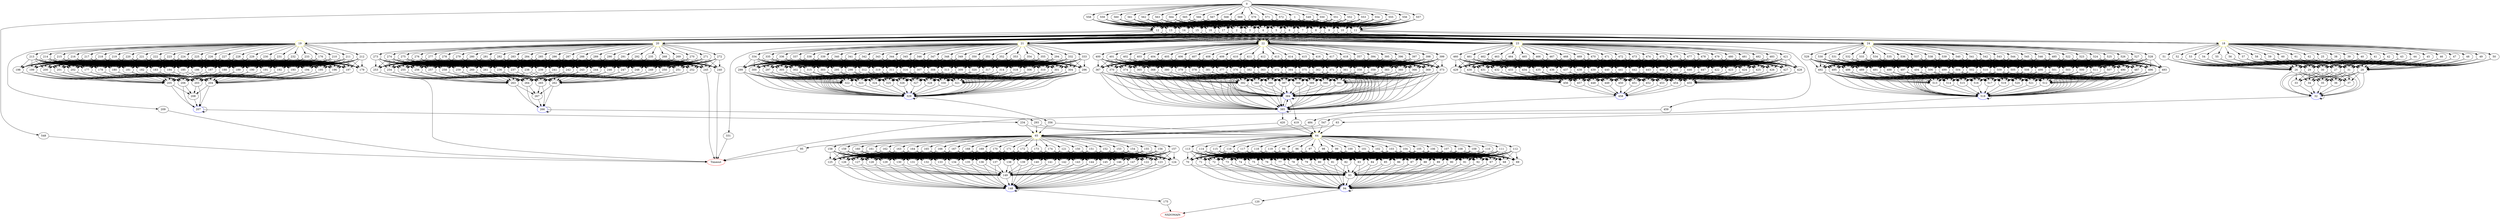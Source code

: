 digraph G {
	0 -> 1;
	0 -> 548;
	0 -> 549;
	0 -> 550;
	0 -> 551;
	0 -> 552;
	0 -> 553;
	0 -> 554;
	0 -> 555;
	0 -> 556;
	0 -> 557;
	0 -> 558;
	0 -> 559;
	0 -> 560;
	0 -> 561;
	0 -> 562;
	0 -> 563;
	0 -> 564;
	0 -> 565;
	0 -> 566;
	0 -> 567;
	0 -> 568;
	0 -> 569;
	0 -> 570;
	0 -> 571;
	0 -> 572;
	1 -> 2;
	1 -> 3;
	1 -> 4;
	1 -> 5;
	1 -> 6;
	1 -> 7;
	1 -> 8;
	1 -> 9;
	1 -> 10;
	1 -> 11;
	1 -> 12;
	1 -> 13;
	1 -> 14;
	1 -> 15;
	1 -> 16;
	1 -> 17;
	2 -> "18";
18 [color=yellow];
	2 -> "19";
19 [color=yellow];
	2 -> "20";
20 [color=yellow];
	2 -> "21";
21 [color=yellow];
	2 -> "22";
22 [color=yellow];
	2 -> "23";
23 [color=yellow];
	2 -> "24";
24 [color=yellow];
	3 -> "18";
18 [color=yellow];
	3 -> "19";
19 [color=yellow];
	3 -> "20";
20 [color=yellow];
	3 -> "21";
21 [color=yellow];
	3 -> "22";
22 [color=yellow];
	3 -> "23";
23 [color=yellow];
	3 -> "24";
24 [color=yellow];
	4 -> "18";
18 [color=yellow];
	4 -> "19";
19 [color=yellow];
	4 -> "20";
20 [color=yellow];
	4 -> "21";
21 [color=yellow];
	4 -> "22";
22 [color=yellow];
	4 -> "23";
23 [color=yellow];
	4 -> "24";
24 [color=yellow];
	5 -> "18";
18 [color=yellow];
	5 -> "19";
19 [color=yellow];
	5 -> "20";
20 [color=yellow];
	5 -> "21";
21 [color=yellow];
	5 -> "22";
22 [color=yellow];
	5 -> "23";
23 [color=yellow];
	5 -> "24";
24 [color=yellow];
	6 -> "18";
18 [color=yellow];
	6 -> "19";
19 [color=yellow];
	6 -> "20";
20 [color=yellow];
	6 -> "21";
21 [color=yellow];
	6 -> "22";
22 [color=yellow];
	6 -> "23";
23 [color=yellow];
	6 -> "24";
24 [color=yellow];
	7 -> "18";
18 [color=yellow];
	7 -> "19";
19 [color=yellow];
	7 -> "20";
20 [color=yellow];
	7 -> "21";
21 [color=yellow];
	7 -> "22";
22 [color=yellow];
	7 -> "23";
23 [color=yellow];
	7 -> "24";
24 [color=yellow];
	8 -> "18";
18 [color=yellow];
	8 -> "19";
19 [color=yellow];
	8 -> "20";
20 [color=yellow];
	8 -> "21";
21 [color=yellow];
	8 -> "22";
22 [color=yellow];
	8 -> "23";
23 [color=yellow];
	8 -> "24";
24 [color=yellow];
	9 -> "18";
18 [color=yellow];
	9 -> "19";
19 [color=yellow];
	9 -> "20";
20 [color=yellow];
	9 -> "21";
21 [color=yellow];
	9 -> "22";
22 [color=yellow];
	9 -> "23";
23 [color=yellow];
	9 -> "24";
24 [color=yellow];
	10 -> "18";
18 [color=yellow];
	10 -> "19";
19 [color=yellow];
	10 -> "20";
20 [color=yellow];
	10 -> "21";
21 [color=yellow];
	10 -> "22";
22 [color=yellow];
	10 -> "23";
23 [color=yellow];
	10 -> "24";
24 [color=yellow];
	11 -> "18";
18 [color=yellow];
	11 -> "19";
19 [color=yellow];
	11 -> "20";
20 [color=yellow];
	11 -> "21";
21 [color=yellow];
	11 -> "22";
22 [color=yellow];
	11 -> "23";
23 [color=yellow];
	11 -> "24";
24 [color=yellow];
	12 -> "18";
18 [color=yellow];
	12 -> "19";
19 [color=yellow];
	12 -> "20";
20 [color=yellow];
	12 -> "21";
21 [color=yellow];
	12 -> "22";
22 [color=yellow];
	12 -> "23";
23 [color=yellow];
	12 -> "24";
24 [color=yellow];
	13 -> "18";
18 [color=yellow];
	13 -> "19";
19 [color=yellow];
	13 -> "20";
20 [color=yellow];
	13 -> "21";
21 [color=yellow];
	13 -> "22";
22 [color=yellow];
	13 -> "23";
23 [color=yellow];
	13 -> "24";
24 [color=yellow];
	14 -> "18";
18 [color=yellow];
	14 -> "19";
19 [color=yellow];
	14 -> "20";
20 [color=yellow];
	14 -> "21";
21 [color=yellow];
	14 -> "22";
22 [color=yellow];
	14 -> "23";
23 [color=yellow];
	14 -> "24";
24 [color=yellow];
	15 -> "18";
18 [color=yellow];
	15 -> "19";
19 [color=yellow];
	15 -> "20";
20 [color=yellow];
	15 -> "21";
21 [color=yellow];
	15 -> "22";
22 [color=yellow];
	15 -> "23";
23 [color=yellow];
	15 -> "24";
24 [color=yellow];
	16 -> "18";
18 [color=yellow];
	16 -> "19";
19 [color=yellow];
	16 -> "20";
20 [color=yellow];
	16 -> "21";
21 [color=yellow];
	16 -> "22";
22 [color=yellow];
	16 -> "23";
23 [color=yellow];
	16 -> "24";
24 [color=yellow];
	17 -> "18";
18 [color=yellow];
	17 -> "19";
19 [color=yellow];
	17 -> "20";
20 [color=yellow];
	17 -> "21";
21 [color=yellow];
	17 -> "22";
22 [color=yellow];
	17 -> "23";
23 [color=yellow];
	17 -> "24";
24 [color=yellow];
	18 -> 25;
	18 -> 38;
	18 -> 39;
	18 -> 40;
	18 -> 41;
	18 -> 42;
	18 -> 43;
	18 -> 44;
	18 -> 45;
	18 -> 46;
	18 -> 47;
	18 -> 48;
	18 -> 49;
	18 -> 50;
	18 -> 51;
	18 -> 52;
	18 -> 53;
	18 -> 54;
	18 -> 55;
	18 -> 56;
	18 -> 57;
	18 -> 58;
	18 -> 59;
	18 -> 60;
	18 -> 61;
	18 -> 62;
	19 -> 176;
	19 -> 209;
	19 -> 210;
	19 -> 211;
	19 -> 212;
	19 -> 213;
	19 -> 214;
	19 -> 215;
	19 -> 216;
	19 -> 217;
	19 -> 218;
	19 -> 219;
	19 -> 220;
	19 -> 221;
	19 -> 222;
	19 -> 223;
	19 -> 224;
	19 -> 225;
	19 -> 226;
	19 -> 227;
	19 -> 228;
	19 -> 229;
	19 -> 230;
	19 -> 231;
	19 -> 232;
	19 -> 233;
	20 -> 235;
	20 -> 268;
	20 -> 269;
	20 -> 270;
	20 -> 271;
	20 -> 272;
	20 -> 273;
	20 -> 274;
	20 -> 275;
	20 -> 276;
	20 -> 277;
	20 -> 278;
	20 -> 279;
	20 -> 280;
	20 -> 281;
	20 -> 282;
	20 -> 283;
	20 -> 284;
	20 -> 285;
	20 -> 286;
	20 -> 287;
	20 -> 288;
	20 -> 289;
	20 -> 290;
	20 -> 291;
	20 -> 292;
	21 -> 294;
	21 -> 331;
	21 -> 332;
	21 -> 333;
	21 -> 334;
	21 -> 335;
	21 -> 336;
	21 -> 337;
	21 -> 338;
	21 -> 339;
	21 -> 340;
	21 -> 341;
	21 -> 342;
	21 -> 343;
	21 -> 344;
	21 -> 345;
	21 -> 346;
	21 -> 347;
	21 -> 348;
	21 -> 349;
	21 -> 350;
	21 -> 351;
	21 -> 352;
	21 -> 353;
	21 -> 354;
	21 -> 355;
	22 -> 357;
	22 -> 394;
	22 -> 395;
	22 -> 396;
	22 -> 397;
	22 -> 398;
	22 -> 399;
	22 -> 400;
	22 -> 401;
	22 -> 402;
	22 -> 403;
	22 -> 404;
	22 -> 405;
	22 -> 406;
	22 -> 407;
	22 -> 408;
	22 -> 409;
	22 -> 410;
	22 -> 411;
	22 -> 412;
	22 -> 413;
	22 -> 414;
	22 -> 415;
	22 -> 416;
	22 -> 417;
	22 -> 418;
	23 -> 421;
	23 -> 459;
	23 -> 460;
	23 -> 461;
	23 -> 462;
	23 -> 463;
	23 -> 464;
	23 -> 465;
	23 -> 466;
	23 -> 467;
	23 -> 468;
	23 -> 469;
	23 -> 470;
	23 -> 471;
	23 -> 472;
	23 -> 473;
	23 -> 474;
	23 -> 475;
	23 -> 476;
	23 -> 477;
	23 -> 478;
	23 -> 479;
	23 -> 480;
	23 -> 481;
	23 -> 482;
	23 -> 483;
	24 -> 485;
	24 -> 522;
	24 -> 523;
	24 -> 524;
	24 -> 525;
	24 -> 526;
	24 -> 527;
	24 -> 528;
	24 -> 529;
	24 -> 530;
	24 -> 531;
	24 -> 532;
	24 -> 533;
	24 -> 534;
	24 -> 535;
	24 -> 536;
	24 -> 537;
	24 -> 538;
	24 -> 539;
	24 -> 540;
	24 -> 541;
	24 -> 542;
	24 -> 543;
	24 -> 544;
	24 -> 545;
	24 -> 546;
	25 -> 26;
	25 -> 27;
	25 -> 28;
	25 -> 29;
	25 -> 30;
	25 -> 31;
	26 -> "32";
32 [color=blue];
	26 -> 33;
	26 -> 34;
	26 -> 35;
	26 -> 36;
	26 -> 37;
	27 -> "32";
32 [color=blue];
	27 -> 33;
	27 -> 34;
	27 -> 35;
	27 -> 36;
	27 -> 37;
	28 -> "32";
32 [color=blue];
	28 -> 33;
	28 -> 34;
	28 -> 35;
	28 -> 36;
	28 -> 37;
	29 -> "32";
32 [color=blue];
	29 -> 33;
	29 -> 34;
	29 -> 35;
	29 -> 36;
	29 -> 37;
	30 -> "32";
32 [color=blue];
	30 -> 33;
	30 -> 34;
	30 -> 35;
	30 -> 36;
	30 -> 37;
	31 -> "32";
32 [color=blue];
	31 -> 33;
	31 -> 34;
	31 -> 35;
	31 -> 36;
	31 -> 37;
	32 -> "32";
32 [color=blue];
	32 -> 63;
	33 -> "32";
32 [color=blue];
	34 -> "32";
32 [color=blue];
	35 -> "32";
32 [color=blue];
	36 -> "32";
32 [color=blue];
	37 -> "32";
32 [color=blue];
	38 -> 26;
	38 -> 27;
	38 -> 28;
	38 -> 29;
	38 -> 30;
	38 -> 31;
	39 -> 26;
	39 -> 27;
	39 -> 28;
	39 -> 29;
	39 -> 30;
	39 -> 31;
	40 -> 26;
	40 -> 27;
	40 -> 28;
	40 -> 29;
	40 -> 30;
	40 -> 31;
	41 -> 26;
	41 -> 27;
	41 -> 28;
	41 -> 29;
	41 -> 30;
	41 -> 31;
	42 -> 26;
	42 -> 27;
	42 -> 28;
	42 -> 29;
	42 -> 30;
	42 -> 31;
	43 -> 26;
	43 -> 27;
	43 -> 28;
	43 -> 29;
	43 -> 30;
	43 -> 31;
	44 -> 26;
	44 -> 27;
	44 -> 28;
	44 -> 29;
	44 -> 30;
	44 -> 31;
	45 -> 26;
	45 -> 27;
	45 -> 28;
	45 -> 29;
	45 -> 30;
	45 -> 31;
	46 -> 26;
	46 -> 27;
	46 -> 28;
	46 -> 29;
	46 -> 30;
	46 -> 31;
	47 -> 26;
	47 -> 27;
	47 -> 28;
	47 -> 29;
	47 -> 30;
	47 -> 31;
	48 -> 26;
	48 -> 27;
	48 -> 28;
	48 -> 29;
	48 -> 30;
	48 -> 31;
	49 -> 26;
	49 -> 27;
	49 -> 28;
	49 -> 29;
	49 -> 30;
	49 -> 31;
	50 -> 26;
	50 -> 27;
	50 -> 28;
	50 -> 29;
	50 -> 30;
	50 -> 31;
	51 -> 26;
	51 -> 27;
	51 -> 28;
	51 -> 29;
	51 -> 30;
	51 -> 31;
	52 -> 26;
	52 -> 27;
	52 -> 28;
	52 -> 29;
	52 -> 30;
	52 -> 31;
	53 -> 26;
	53 -> 27;
	53 -> 28;
	53 -> 29;
	53 -> 30;
	53 -> 31;
	54 -> 26;
	54 -> 27;
	54 -> 28;
	54 -> 29;
	54 -> 30;
	54 -> 31;
	55 -> 26;
	55 -> 27;
	55 -> 28;
	55 -> 29;
	55 -> 30;
	55 -> 31;
	56 -> 26;
	56 -> 27;
	56 -> 28;
	56 -> 29;
	56 -> 30;
	56 -> 31;
	57 -> 26;
	57 -> 27;
	57 -> 28;
	57 -> 29;
	57 -> 30;
	57 -> 31;
	58 -> 26;
	58 -> 27;
	58 -> 28;
	58 -> 29;
	58 -> 30;
	58 -> 31;
	59 -> 26;
	59 -> 27;
	59 -> 28;
	59 -> 29;
	59 -> 30;
	59 -> 31;
	60 -> 26;
	60 -> 27;
	60 -> 28;
	60 -> 29;
	60 -> 30;
	60 -> 31;
	61 -> 26;
	61 -> 27;
	61 -> 28;
	61 -> 29;
	61 -> 30;
	61 -> 31;
	62 -> 26;
	62 -> 27;
	62 -> 28;
	62 -> 29;
	62 -> 30;
	62 -> 31;
	63 -> "64";
64 [color=yellow];
	63 -> "65";
65 [color=yellow];
	64 -> 66;
	64 -> 95;
	64 -> 96;
	64 -> 97;
	64 -> 98;
	64 -> 99;
	64 -> 100;
	64 -> 101;
	64 -> 102;
	64 -> 103;
	64 -> 104;
	64 -> 105;
	64 -> 106;
	64 -> 107;
	64 -> 108;
	64 -> 109;
	64 -> 110;
	64 -> 111;
	64 -> 112;
	64 -> 113;
	64 -> 114;
	64 -> 115;
	64 -> 116;
	64 -> 117;
	64 -> 118;
	64 -> 119;
	65 -> 121;
	65 -> 150;
	65 -> 151;
	65 -> 152;
	65 -> 153;
	65 -> 154;
	65 -> 155;
	65 -> 156;
	65 -> 157;
	65 -> 158;
	65 -> 159;
	65 -> 160;
	65 -> 161;
	65 -> 162;
	65 -> 163;
	65 -> 164;
	65 -> 165;
	65 -> 166;
	65 -> 167;
	65 -> 168;
	65 -> 169;
	65 -> 170;
	65 -> 171;
	65 -> 172;
	65 -> 173;
	65 -> 174;
	66 -> 67;
	66 -> 68;
	66 -> 69;
	66 -> 70;
	66 -> 71;
	66 -> 72;
	66 -> 73;
	66 -> 74;
	66 -> 75;
	66 -> 76;
	66 -> 77;
	66 -> 78;
	66 -> 79;
	66 -> 80;
	66 -> 81;
	66 -> 82;
	66 -> 83;
	66 -> 84;
	66 -> 85;
	66 -> 86;
	66 -> 87;
	66 -> 88;
	66 -> 89;
	66 -> 90;
	66 -> 91;
	66 -> 92;
	67 -> 93;
	67 -> "94";
94 [color=blue];
	68 -> 93;
	68 -> "94";
94 [color=blue];
	69 -> 93;
	69 -> "94";
94 [color=blue];
	70 -> 93;
	70 -> "94";
94 [color=blue];
	71 -> 93;
	71 -> "94";
94 [color=blue];
	72 -> 93;
	72 -> "94";
94 [color=blue];
	73 -> 93;
	73 -> "94";
94 [color=blue];
	74 -> 93;
	74 -> "94";
94 [color=blue];
	75 -> 93;
	75 -> "94";
94 [color=blue];
	76 -> 93;
	76 -> "94";
94 [color=blue];
	77 -> 93;
	77 -> "94";
94 [color=blue];
	78 -> 93;
	78 -> "94";
94 [color=blue];
	79 -> 93;
	79 -> "94";
94 [color=blue];
	80 -> 93;
	80 -> "94";
94 [color=blue];
	81 -> 93;
	81 -> "94";
94 [color=blue];
	82 -> 93;
	82 -> "94";
94 [color=blue];
	83 -> 93;
	83 -> "94";
94 [color=blue];
	84 -> 93;
	84 -> "94";
94 [color=blue];
	85 -> 93;
	85 -> "94";
94 [color=blue];
	86 -> 93;
	86 -> "94";
94 [color=blue];
	87 -> 93;
	87 -> "94";
94 [color=blue];
	88 -> 93;
	88 -> "94";
94 [color=blue];
	89 -> 93;
	89 -> "94";
94 [color=blue];
	90 -> 93;
	90 -> "94";
94 [color=blue];
	91 -> 93;
	91 -> "94";
94 [color=blue];
	92 -> 93;
	92 -> "94";
94 [color=blue];
	93 -> "94";
94 [color=blue];
	94 -> "94";
94 [color=blue];
	94 -> 120;
	95 -> "Timeout";
Timeout [color=red];
	96 -> 67;
	96 -> 68;
	96 -> 69;
	96 -> 70;
	96 -> 71;
	96 -> 72;
	96 -> 73;
	96 -> 74;
	96 -> 75;
	96 -> 76;
	96 -> 77;
	96 -> 78;
	96 -> 79;
	96 -> 80;
	96 -> 81;
	96 -> 82;
	96 -> 83;
	96 -> 84;
	96 -> 85;
	96 -> 86;
	96 -> 87;
	96 -> 88;
	96 -> 89;
	96 -> 90;
	96 -> 91;
	96 -> 92;
	97 -> 67;
	97 -> 68;
	97 -> 69;
	97 -> 70;
	97 -> 71;
	97 -> 72;
	97 -> 73;
	97 -> 74;
	97 -> 75;
	97 -> 76;
	97 -> 77;
	97 -> 78;
	97 -> 79;
	97 -> 80;
	97 -> 81;
	97 -> 82;
	97 -> 83;
	97 -> 84;
	97 -> 85;
	97 -> 86;
	97 -> 87;
	97 -> 88;
	97 -> 89;
	97 -> 90;
	97 -> 91;
	97 -> 92;
	98 -> 67;
	98 -> 68;
	98 -> 69;
	98 -> 70;
	98 -> 71;
	98 -> 72;
	98 -> 73;
	98 -> 74;
	98 -> 75;
	98 -> 76;
	98 -> 77;
	98 -> 78;
	98 -> 79;
	98 -> 80;
	98 -> 81;
	98 -> 82;
	98 -> 83;
	98 -> 84;
	98 -> 85;
	98 -> 86;
	98 -> 87;
	98 -> 88;
	98 -> 89;
	98 -> 90;
	98 -> 91;
	98 -> 92;
	99 -> 67;
	99 -> 68;
	99 -> 69;
	99 -> 70;
	99 -> 71;
	99 -> 72;
	99 -> 73;
	99 -> 74;
	99 -> 75;
	99 -> 76;
	99 -> 77;
	99 -> 78;
	99 -> 79;
	99 -> 80;
	99 -> 81;
	99 -> 82;
	99 -> 83;
	99 -> 84;
	99 -> 85;
	99 -> 86;
	99 -> 87;
	99 -> 88;
	99 -> 89;
	99 -> 90;
	99 -> 91;
	99 -> 92;
	100 -> 67;
	100 -> 68;
	100 -> 69;
	100 -> 70;
	100 -> 71;
	100 -> 72;
	100 -> 73;
	100 -> 74;
	100 -> 75;
	100 -> 76;
	100 -> 77;
	100 -> 78;
	100 -> 79;
	100 -> 80;
	100 -> 81;
	100 -> 82;
	100 -> 83;
	100 -> 84;
	100 -> 85;
	100 -> 86;
	100 -> 87;
	100 -> 88;
	100 -> 89;
	100 -> 90;
	100 -> 91;
	100 -> 92;
	101 -> 67;
	101 -> 68;
	101 -> 69;
	101 -> 70;
	101 -> 71;
	101 -> 72;
	101 -> 73;
	101 -> 74;
	101 -> 75;
	101 -> 76;
	101 -> 77;
	101 -> 78;
	101 -> 79;
	101 -> 80;
	101 -> 81;
	101 -> 82;
	101 -> 83;
	101 -> 84;
	101 -> 85;
	101 -> 86;
	101 -> 87;
	101 -> 88;
	101 -> 89;
	101 -> 90;
	101 -> 91;
	101 -> 92;
	102 -> 67;
	102 -> 68;
	102 -> 69;
	102 -> 70;
	102 -> 71;
	102 -> 72;
	102 -> 73;
	102 -> 74;
	102 -> 75;
	102 -> 76;
	102 -> 77;
	102 -> 78;
	102 -> 79;
	102 -> 80;
	102 -> 81;
	102 -> 82;
	102 -> 83;
	102 -> 84;
	102 -> 85;
	102 -> 86;
	102 -> 87;
	102 -> 88;
	102 -> 89;
	102 -> 90;
	102 -> 91;
	102 -> 92;
	103 -> 67;
	103 -> 68;
	103 -> 69;
	103 -> 70;
	103 -> 71;
	103 -> 72;
	103 -> 73;
	103 -> 74;
	103 -> 75;
	103 -> 76;
	103 -> 77;
	103 -> 78;
	103 -> 79;
	103 -> 80;
	103 -> 81;
	103 -> 82;
	103 -> 83;
	103 -> 84;
	103 -> 85;
	103 -> 86;
	103 -> 87;
	103 -> 88;
	103 -> 89;
	103 -> 90;
	103 -> 91;
	103 -> 92;
	104 -> 67;
	104 -> 68;
	104 -> 69;
	104 -> 70;
	104 -> 71;
	104 -> 72;
	104 -> 73;
	104 -> 74;
	104 -> 75;
	104 -> 76;
	104 -> 77;
	104 -> 78;
	104 -> 79;
	104 -> 80;
	104 -> 81;
	104 -> 82;
	104 -> 83;
	104 -> 84;
	104 -> 85;
	104 -> 86;
	104 -> 87;
	104 -> 88;
	104 -> 89;
	104 -> 90;
	104 -> 91;
	104 -> 92;
	105 -> 67;
	105 -> 68;
	105 -> 69;
	105 -> 70;
	105 -> 71;
	105 -> 72;
	105 -> 73;
	105 -> 74;
	105 -> 75;
	105 -> 76;
	105 -> 77;
	105 -> 78;
	105 -> 79;
	105 -> 80;
	105 -> 81;
	105 -> 82;
	105 -> 83;
	105 -> 84;
	105 -> 85;
	105 -> 86;
	105 -> 87;
	105 -> 88;
	105 -> 89;
	105 -> 90;
	105 -> 91;
	105 -> 92;
	106 -> 67;
	106 -> 68;
	106 -> 69;
	106 -> 70;
	106 -> 71;
	106 -> 72;
	106 -> 73;
	106 -> 74;
	106 -> 75;
	106 -> 76;
	106 -> 77;
	106 -> 78;
	106 -> 79;
	106 -> 80;
	106 -> 81;
	106 -> 82;
	106 -> 83;
	106 -> 84;
	106 -> 85;
	106 -> 86;
	106 -> 87;
	106 -> 88;
	106 -> 89;
	106 -> 90;
	106 -> 91;
	106 -> 92;
	107 -> 67;
	107 -> 68;
	107 -> 69;
	107 -> 70;
	107 -> 71;
	107 -> 72;
	107 -> 73;
	107 -> 74;
	107 -> 75;
	107 -> 76;
	107 -> 77;
	107 -> 78;
	107 -> 79;
	107 -> 80;
	107 -> 81;
	107 -> 82;
	107 -> 83;
	107 -> 84;
	107 -> 85;
	107 -> 86;
	107 -> 87;
	107 -> 88;
	107 -> 89;
	107 -> 90;
	107 -> 91;
	107 -> 92;
	108 -> 67;
	108 -> 68;
	108 -> 69;
	108 -> 70;
	108 -> 71;
	108 -> 72;
	108 -> 73;
	108 -> 74;
	108 -> 75;
	108 -> 76;
	108 -> 77;
	108 -> 78;
	108 -> 79;
	108 -> 80;
	108 -> 81;
	108 -> 82;
	108 -> 83;
	108 -> 84;
	108 -> 85;
	108 -> 86;
	108 -> 87;
	108 -> 88;
	108 -> 89;
	108 -> 90;
	108 -> 91;
	108 -> 92;
	109 -> 67;
	109 -> 68;
	109 -> 69;
	109 -> 70;
	109 -> 71;
	109 -> 72;
	109 -> 73;
	109 -> 74;
	109 -> 75;
	109 -> 76;
	109 -> 77;
	109 -> 78;
	109 -> 79;
	109 -> 80;
	109 -> 81;
	109 -> 82;
	109 -> 83;
	109 -> 84;
	109 -> 85;
	109 -> 86;
	109 -> 87;
	109 -> 88;
	109 -> 89;
	109 -> 90;
	109 -> 91;
	109 -> 92;
	110 -> 67;
	110 -> 68;
	110 -> 69;
	110 -> 70;
	110 -> 71;
	110 -> 72;
	110 -> 73;
	110 -> 74;
	110 -> 75;
	110 -> 76;
	110 -> 77;
	110 -> 78;
	110 -> 79;
	110 -> 80;
	110 -> 81;
	110 -> 82;
	110 -> 83;
	110 -> 84;
	110 -> 85;
	110 -> 86;
	110 -> 87;
	110 -> 88;
	110 -> 89;
	110 -> 90;
	110 -> 91;
	110 -> 92;
	111 -> 67;
	111 -> 68;
	111 -> 69;
	111 -> 70;
	111 -> 71;
	111 -> 72;
	111 -> 73;
	111 -> 74;
	111 -> 75;
	111 -> 76;
	111 -> 77;
	111 -> 78;
	111 -> 79;
	111 -> 80;
	111 -> 81;
	111 -> 82;
	111 -> 83;
	111 -> 84;
	111 -> 85;
	111 -> 86;
	111 -> 87;
	111 -> 88;
	111 -> 89;
	111 -> 90;
	111 -> 91;
	111 -> 92;
	112 -> 67;
	112 -> 68;
	112 -> 69;
	112 -> 70;
	112 -> 71;
	112 -> 72;
	112 -> 73;
	112 -> 74;
	112 -> 75;
	112 -> 76;
	112 -> 77;
	112 -> 78;
	112 -> 79;
	112 -> 80;
	112 -> 81;
	112 -> 82;
	112 -> 83;
	112 -> 84;
	112 -> 85;
	112 -> 86;
	112 -> 87;
	112 -> 88;
	112 -> 89;
	112 -> 90;
	112 -> 91;
	112 -> 92;
	113 -> 67;
	113 -> 68;
	113 -> 69;
	113 -> 70;
	113 -> 71;
	113 -> 72;
	113 -> 73;
	113 -> 74;
	113 -> 75;
	113 -> 76;
	113 -> 77;
	113 -> 78;
	113 -> 79;
	113 -> 80;
	113 -> 81;
	113 -> 82;
	113 -> 83;
	113 -> 84;
	113 -> 85;
	113 -> 86;
	113 -> 87;
	113 -> 88;
	113 -> 89;
	113 -> 90;
	113 -> 91;
	113 -> 92;
	114 -> 67;
	114 -> 68;
	114 -> 69;
	114 -> 70;
	114 -> 71;
	114 -> 72;
	114 -> 73;
	114 -> 74;
	114 -> 75;
	114 -> 76;
	114 -> 77;
	114 -> 78;
	114 -> 79;
	114 -> 80;
	114 -> 81;
	114 -> 82;
	114 -> 83;
	114 -> 84;
	114 -> 85;
	114 -> 86;
	114 -> 87;
	114 -> 88;
	114 -> 89;
	114 -> 90;
	114 -> 91;
	114 -> 92;
	115 -> 67;
	115 -> 68;
	115 -> 69;
	115 -> 70;
	115 -> 71;
	115 -> 72;
	115 -> 73;
	115 -> 74;
	115 -> 75;
	115 -> 76;
	115 -> 77;
	115 -> 78;
	115 -> 79;
	115 -> 80;
	115 -> 81;
	115 -> 82;
	115 -> 83;
	115 -> 84;
	115 -> 85;
	115 -> 86;
	115 -> 87;
	115 -> 88;
	115 -> 89;
	115 -> 90;
	115 -> 91;
	115 -> 92;
	116 -> 67;
	116 -> 68;
	116 -> 69;
	116 -> 70;
	116 -> 71;
	116 -> 72;
	116 -> 73;
	116 -> 74;
	116 -> 75;
	116 -> 76;
	116 -> 77;
	116 -> 78;
	116 -> 79;
	116 -> 80;
	116 -> 81;
	116 -> 82;
	116 -> 83;
	116 -> 84;
	116 -> 85;
	116 -> 86;
	116 -> 87;
	116 -> 88;
	116 -> 89;
	116 -> 90;
	116 -> 91;
	116 -> 92;
	117 -> 67;
	117 -> 68;
	117 -> 69;
	117 -> 70;
	117 -> 71;
	117 -> 72;
	117 -> 73;
	117 -> 74;
	117 -> 75;
	117 -> 76;
	117 -> 77;
	117 -> 78;
	117 -> 79;
	117 -> 80;
	117 -> 81;
	117 -> 82;
	117 -> 83;
	117 -> 84;
	117 -> 85;
	117 -> 86;
	117 -> 87;
	117 -> 88;
	117 -> 89;
	117 -> 90;
	117 -> 91;
	117 -> 92;
	118 -> 67;
	118 -> 68;
	118 -> 69;
	118 -> 70;
	118 -> 71;
	118 -> 72;
	118 -> 73;
	118 -> 74;
	118 -> 75;
	118 -> 76;
	118 -> 77;
	118 -> 78;
	118 -> 79;
	118 -> 80;
	118 -> 81;
	118 -> 82;
	118 -> 83;
	118 -> 84;
	118 -> 85;
	118 -> 86;
	118 -> 87;
	118 -> 88;
	118 -> 89;
	118 -> 90;
	118 -> 91;
	118 -> 92;
	119 -> 67;
	119 -> 68;
	119 -> 69;
	119 -> 70;
	119 -> 71;
	119 -> 72;
	119 -> 73;
	119 -> 74;
	119 -> 75;
	119 -> 76;
	119 -> 77;
	119 -> 78;
	119 -> 79;
	119 -> 80;
	119 -> 81;
	119 -> 82;
	119 -> 83;
	119 -> 84;
	119 -> 85;
	119 -> 86;
	119 -> 87;
	119 -> 88;
	119 -> 89;
	119 -> 90;
	119 -> 91;
	119 -> 92;
	120 -> "NXDOMAIN";
NXDOMAIN [color=red];
	121 -> 122;
	121 -> 123;
	121 -> 124;
	121 -> 125;
	121 -> 126;
	121 -> 127;
	121 -> 128;
	121 -> 129;
	121 -> 130;
	121 -> 131;
	121 -> 132;
	121 -> 133;
	121 -> 134;
	121 -> 135;
	121 -> 136;
	121 -> 137;
	121 -> 138;
	121 -> 139;
	121 -> 140;
	121 -> 141;
	121 -> 142;
	121 -> 143;
	121 -> 144;
	121 -> 145;
	121 -> 146;
	121 -> 147;
	122 -> "148";
148 [color=blue];
	122 -> 149;
	123 -> "148";
148 [color=blue];
	123 -> 149;
	124 -> "148";
148 [color=blue];
	124 -> 149;
	125 -> "148";
148 [color=blue];
	125 -> 149;
	126 -> "148";
148 [color=blue];
	126 -> 149;
	127 -> "148";
148 [color=blue];
	127 -> 149;
	128 -> "148";
148 [color=blue];
	128 -> 149;
	129 -> "148";
148 [color=blue];
	129 -> 149;
	130 -> "148";
148 [color=blue];
	130 -> 149;
	131 -> "148";
148 [color=blue];
	131 -> 149;
	132 -> "148";
148 [color=blue];
	132 -> 149;
	133 -> "148";
148 [color=blue];
	133 -> 149;
	134 -> "148";
148 [color=blue];
	134 -> 149;
	135 -> "148";
148 [color=blue];
	135 -> 149;
	136 -> "148";
148 [color=blue];
	136 -> 149;
	137 -> "148";
148 [color=blue];
	137 -> 149;
	138 -> "148";
148 [color=blue];
	138 -> 149;
	139 -> "148";
148 [color=blue];
	139 -> 149;
	140 -> "148";
148 [color=blue];
	140 -> 149;
	141 -> "148";
148 [color=blue];
	141 -> 149;
	142 -> "148";
148 [color=blue];
	142 -> 149;
	143 -> "148";
148 [color=blue];
	143 -> 149;
	144 -> "148";
148 [color=blue];
	144 -> 149;
	145 -> "148";
148 [color=blue];
	145 -> 149;
	146 -> "148";
148 [color=blue];
	146 -> 149;
	147 -> "148";
148 [color=blue];
	147 -> 149;
	148 -> "148";
148 [color=blue];
	148 -> 175;
	149 -> "148";
148 [color=blue];
	150 -> 122;
	150 -> 123;
	150 -> 124;
	150 -> 125;
	150 -> 126;
	150 -> 127;
	150 -> 128;
	150 -> 129;
	150 -> 130;
	150 -> 131;
	150 -> 132;
	150 -> 133;
	150 -> 134;
	150 -> 135;
	150 -> 136;
	150 -> 137;
	150 -> 138;
	150 -> 139;
	150 -> 140;
	150 -> 141;
	150 -> 142;
	150 -> 143;
	150 -> 144;
	150 -> 145;
	150 -> 146;
	150 -> 147;
	151 -> 122;
	151 -> 123;
	151 -> 124;
	151 -> 125;
	151 -> 126;
	151 -> 127;
	151 -> 128;
	151 -> 129;
	151 -> 130;
	151 -> 131;
	151 -> 132;
	151 -> 133;
	151 -> 134;
	151 -> 135;
	151 -> 136;
	151 -> 137;
	151 -> 138;
	151 -> 139;
	151 -> 140;
	151 -> 141;
	151 -> 142;
	151 -> 143;
	151 -> 144;
	151 -> 145;
	151 -> 146;
	151 -> 147;
	152 -> 122;
	152 -> 123;
	152 -> 124;
	152 -> 125;
	152 -> 126;
	152 -> 127;
	152 -> 128;
	152 -> 129;
	152 -> 130;
	152 -> 131;
	152 -> 132;
	152 -> 133;
	152 -> 134;
	152 -> 135;
	152 -> 136;
	152 -> 137;
	152 -> 138;
	152 -> 139;
	152 -> 140;
	152 -> 141;
	152 -> 142;
	152 -> 143;
	152 -> 144;
	152 -> 145;
	152 -> 146;
	152 -> 147;
	153 -> 122;
	153 -> 123;
	153 -> 124;
	153 -> 125;
	153 -> 126;
	153 -> 127;
	153 -> 128;
	153 -> 129;
	153 -> 130;
	153 -> 131;
	153 -> 132;
	153 -> 133;
	153 -> 134;
	153 -> 135;
	153 -> 136;
	153 -> 137;
	153 -> 138;
	153 -> 139;
	153 -> 140;
	153 -> 141;
	153 -> 142;
	153 -> 143;
	153 -> 144;
	153 -> 145;
	153 -> 146;
	153 -> 147;
	154 -> 122;
	154 -> 123;
	154 -> 124;
	154 -> 125;
	154 -> 126;
	154 -> 127;
	154 -> 128;
	154 -> 129;
	154 -> 130;
	154 -> 131;
	154 -> 132;
	154 -> 133;
	154 -> 134;
	154 -> 135;
	154 -> 136;
	154 -> 137;
	154 -> 138;
	154 -> 139;
	154 -> 140;
	154 -> 141;
	154 -> 142;
	154 -> 143;
	154 -> 144;
	154 -> 145;
	154 -> 146;
	154 -> 147;
	155 -> 122;
	155 -> 123;
	155 -> 124;
	155 -> 125;
	155 -> 126;
	155 -> 127;
	155 -> 128;
	155 -> 129;
	155 -> 130;
	155 -> 131;
	155 -> 132;
	155 -> 133;
	155 -> 134;
	155 -> 135;
	155 -> 136;
	155 -> 137;
	155 -> 138;
	155 -> 139;
	155 -> 140;
	155 -> 141;
	155 -> 142;
	155 -> 143;
	155 -> 144;
	155 -> 145;
	155 -> 146;
	155 -> 147;
	156 -> 122;
	156 -> 123;
	156 -> 124;
	156 -> 125;
	156 -> 126;
	156 -> 127;
	156 -> 128;
	156 -> 129;
	156 -> 130;
	156 -> 131;
	156 -> 132;
	156 -> 133;
	156 -> 134;
	156 -> 135;
	156 -> 136;
	156 -> 137;
	156 -> 138;
	156 -> 139;
	156 -> 140;
	156 -> 141;
	156 -> 142;
	156 -> 143;
	156 -> 144;
	156 -> 145;
	156 -> 146;
	156 -> 147;
	157 -> 122;
	157 -> 123;
	157 -> 124;
	157 -> 125;
	157 -> 126;
	157 -> 127;
	157 -> 128;
	157 -> 129;
	157 -> 130;
	157 -> 131;
	157 -> 132;
	157 -> 133;
	157 -> 134;
	157 -> 135;
	157 -> 136;
	157 -> 137;
	157 -> 138;
	157 -> 139;
	157 -> 140;
	157 -> 141;
	157 -> 142;
	157 -> 143;
	157 -> 144;
	157 -> 145;
	157 -> 146;
	157 -> 147;
	158 -> 122;
	158 -> 123;
	158 -> 124;
	158 -> 125;
	158 -> 126;
	158 -> 127;
	158 -> 128;
	158 -> 129;
	158 -> 130;
	158 -> 131;
	158 -> 132;
	158 -> 133;
	158 -> 134;
	158 -> 135;
	158 -> 136;
	158 -> 137;
	158 -> 138;
	158 -> 139;
	158 -> 140;
	158 -> 141;
	158 -> 142;
	158 -> 143;
	158 -> 144;
	158 -> 145;
	158 -> 146;
	158 -> 147;
	159 -> 122;
	159 -> 123;
	159 -> 124;
	159 -> 125;
	159 -> 126;
	159 -> 127;
	159 -> 128;
	159 -> 129;
	159 -> 130;
	159 -> 131;
	159 -> 132;
	159 -> 133;
	159 -> 134;
	159 -> 135;
	159 -> 136;
	159 -> 137;
	159 -> 138;
	159 -> 139;
	159 -> 140;
	159 -> 141;
	159 -> 142;
	159 -> 143;
	159 -> 144;
	159 -> 145;
	159 -> 146;
	159 -> 147;
	160 -> 122;
	160 -> 123;
	160 -> 124;
	160 -> 125;
	160 -> 126;
	160 -> 127;
	160 -> 128;
	160 -> 129;
	160 -> 130;
	160 -> 131;
	160 -> 132;
	160 -> 133;
	160 -> 134;
	160 -> 135;
	160 -> 136;
	160 -> 137;
	160 -> 138;
	160 -> 139;
	160 -> 140;
	160 -> 141;
	160 -> 142;
	160 -> 143;
	160 -> 144;
	160 -> 145;
	160 -> 146;
	160 -> 147;
	161 -> 122;
	161 -> 123;
	161 -> 124;
	161 -> 125;
	161 -> 126;
	161 -> 127;
	161 -> 128;
	161 -> 129;
	161 -> 130;
	161 -> 131;
	161 -> 132;
	161 -> 133;
	161 -> 134;
	161 -> 135;
	161 -> 136;
	161 -> 137;
	161 -> 138;
	161 -> 139;
	161 -> 140;
	161 -> 141;
	161 -> 142;
	161 -> 143;
	161 -> 144;
	161 -> 145;
	161 -> 146;
	161 -> 147;
	162 -> 122;
	162 -> 123;
	162 -> 124;
	162 -> 125;
	162 -> 126;
	162 -> 127;
	162 -> 128;
	162 -> 129;
	162 -> 130;
	162 -> 131;
	162 -> 132;
	162 -> 133;
	162 -> 134;
	162 -> 135;
	162 -> 136;
	162 -> 137;
	162 -> 138;
	162 -> 139;
	162 -> 140;
	162 -> 141;
	162 -> 142;
	162 -> 143;
	162 -> 144;
	162 -> 145;
	162 -> 146;
	162 -> 147;
	163 -> 122;
	163 -> 123;
	163 -> 124;
	163 -> 125;
	163 -> 126;
	163 -> 127;
	163 -> 128;
	163 -> 129;
	163 -> 130;
	163 -> 131;
	163 -> 132;
	163 -> 133;
	163 -> 134;
	163 -> 135;
	163 -> 136;
	163 -> 137;
	163 -> 138;
	163 -> 139;
	163 -> 140;
	163 -> 141;
	163 -> 142;
	163 -> 143;
	163 -> 144;
	163 -> 145;
	163 -> 146;
	163 -> 147;
	164 -> 122;
	164 -> 123;
	164 -> 124;
	164 -> 125;
	164 -> 126;
	164 -> 127;
	164 -> 128;
	164 -> 129;
	164 -> 130;
	164 -> 131;
	164 -> 132;
	164 -> 133;
	164 -> 134;
	164 -> 135;
	164 -> 136;
	164 -> 137;
	164 -> 138;
	164 -> 139;
	164 -> 140;
	164 -> 141;
	164 -> 142;
	164 -> 143;
	164 -> 144;
	164 -> 145;
	164 -> 146;
	164 -> 147;
	165 -> 122;
	165 -> 123;
	165 -> 124;
	165 -> 125;
	165 -> 126;
	165 -> 127;
	165 -> 128;
	165 -> 129;
	165 -> 130;
	165 -> 131;
	165 -> 132;
	165 -> 133;
	165 -> 134;
	165 -> 135;
	165 -> 136;
	165 -> 137;
	165 -> 138;
	165 -> 139;
	165 -> 140;
	165 -> 141;
	165 -> 142;
	165 -> 143;
	165 -> 144;
	165 -> 145;
	165 -> 146;
	165 -> 147;
	166 -> 122;
	166 -> 123;
	166 -> 124;
	166 -> 125;
	166 -> 126;
	166 -> 127;
	166 -> 128;
	166 -> 129;
	166 -> 130;
	166 -> 131;
	166 -> 132;
	166 -> 133;
	166 -> 134;
	166 -> 135;
	166 -> 136;
	166 -> 137;
	166 -> 138;
	166 -> 139;
	166 -> 140;
	166 -> 141;
	166 -> 142;
	166 -> 143;
	166 -> 144;
	166 -> 145;
	166 -> 146;
	166 -> 147;
	167 -> 122;
	167 -> 123;
	167 -> 124;
	167 -> 125;
	167 -> 126;
	167 -> 127;
	167 -> 128;
	167 -> 129;
	167 -> 130;
	167 -> 131;
	167 -> 132;
	167 -> 133;
	167 -> 134;
	167 -> 135;
	167 -> 136;
	167 -> 137;
	167 -> 138;
	167 -> 139;
	167 -> 140;
	167 -> 141;
	167 -> 142;
	167 -> 143;
	167 -> 144;
	167 -> 145;
	167 -> 146;
	167 -> 147;
	168 -> 122;
	168 -> 123;
	168 -> 124;
	168 -> 125;
	168 -> 126;
	168 -> 127;
	168 -> 128;
	168 -> 129;
	168 -> 130;
	168 -> 131;
	168 -> 132;
	168 -> 133;
	168 -> 134;
	168 -> 135;
	168 -> 136;
	168 -> 137;
	168 -> 138;
	168 -> 139;
	168 -> 140;
	168 -> 141;
	168 -> 142;
	168 -> 143;
	168 -> 144;
	168 -> 145;
	168 -> 146;
	168 -> 147;
	169 -> 122;
	169 -> 123;
	169 -> 124;
	169 -> 125;
	169 -> 126;
	169 -> 127;
	169 -> 128;
	169 -> 129;
	169 -> 130;
	169 -> 131;
	169 -> 132;
	169 -> 133;
	169 -> 134;
	169 -> 135;
	169 -> 136;
	169 -> 137;
	169 -> 138;
	169 -> 139;
	169 -> 140;
	169 -> 141;
	169 -> 142;
	169 -> 143;
	169 -> 144;
	169 -> 145;
	169 -> 146;
	169 -> 147;
	170 -> 122;
	170 -> 123;
	170 -> 124;
	170 -> 125;
	170 -> 126;
	170 -> 127;
	170 -> 128;
	170 -> 129;
	170 -> 130;
	170 -> 131;
	170 -> 132;
	170 -> 133;
	170 -> 134;
	170 -> 135;
	170 -> 136;
	170 -> 137;
	170 -> 138;
	170 -> 139;
	170 -> 140;
	170 -> 141;
	170 -> 142;
	170 -> 143;
	170 -> 144;
	170 -> 145;
	170 -> 146;
	170 -> 147;
	171 -> 122;
	171 -> 123;
	171 -> 124;
	171 -> 125;
	171 -> 126;
	171 -> 127;
	171 -> 128;
	171 -> 129;
	171 -> 130;
	171 -> 131;
	171 -> 132;
	171 -> 133;
	171 -> 134;
	171 -> 135;
	171 -> 136;
	171 -> 137;
	171 -> 138;
	171 -> 139;
	171 -> 140;
	171 -> 141;
	171 -> 142;
	171 -> 143;
	171 -> 144;
	171 -> 145;
	171 -> 146;
	171 -> 147;
	172 -> 122;
	172 -> 123;
	172 -> 124;
	172 -> 125;
	172 -> 126;
	172 -> 127;
	172 -> 128;
	172 -> 129;
	172 -> 130;
	172 -> 131;
	172 -> 132;
	172 -> 133;
	172 -> 134;
	172 -> 135;
	172 -> 136;
	172 -> 137;
	172 -> 138;
	172 -> 139;
	172 -> 140;
	172 -> 141;
	172 -> 142;
	172 -> 143;
	172 -> 144;
	172 -> 145;
	172 -> 146;
	172 -> 147;
	173 -> 122;
	173 -> 123;
	173 -> 124;
	173 -> 125;
	173 -> 126;
	173 -> 127;
	173 -> 128;
	173 -> 129;
	173 -> 130;
	173 -> 131;
	173 -> 132;
	173 -> 133;
	173 -> 134;
	173 -> 135;
	173 -> 136;
	173 -> 137;
	173 -> 138;
	173 -> 139;
	173 -> 140;
	173 -> 141;
	173 -> 142;
	173 -> 143;
	173 -> 144;
	173 -> 145;
	173 -> 146;
	173 -> 147;
	174 -> 122;
	174 -> 123;
	174 -> 124;
	174 -> 125;
	174 -> 126;
	174 -> 127;
	174 -> 128;
	174 -> 129;
	174 -> 130;
	174 -> 131;
	174 -> 132;
	174 -> 133;
	174 -> 134;
	174 -> 135;
	174 -> 136;
	174 -> 137;
	174 -> 138;
	174 -> 139;
	174 -> 140;
	174 -> 141;
	174 -> 142;
	174 -> 143;
	174 -> 144;
	174 -> 145;
	174 -> 146;
	174 -> 147;
	175 -> "NXDOMAIN";
NXDOMAIN [color=red];
	176 -> 177;
	176 -> 178;
	176 -> 179;
	176 -> 180;
	176 -> 181;
	176 -> 182;
	176 -> 183;
	176 -> 184;
	176 -> 185;
	176 -> 186;
	176 -> 187;
	176 -> 188;
	176 -> 189;
	176 -> 190;
	176 -> 191;
	176 -> 192;
	176 -> 193;
	176 -> 194;
	176 -> 195;
	176 -> 196;
	176 -> 197;
	176 -> 198;
	176 -> 199;
	176 -> 200;
	176 -> 201;
	176 -> 202;
	177 -> 203;
	177 -> 204;
	177 -> 205;
	177 -> 206;
	178 -> 203;
	178 -> 204;
	178 -> 205;
	178 -> 206;
	179 -> "Timeout";
Timeout [color=red];
	180 -> 203;
	180 -> 204;
	180 -> 205;
	180 -> 206;
	181 -> 203;
	181 -> 204;
	181 -> 205;
	181 -> 206;
	182 -> 203;
	182 -> 204;
	182 -> 205;
	182 -> 206;
	183 -> 203;
	183 -> 204;
	183 -> 205;
	183 -> 206;
	184 -> 203;
	184 -> 204;
	184 -> 205;
	184 -> 206;
	185 -> 203;
	185 -> 204;
	185 -> 205;
	185 -> 206;
	186 -> 203;
	186 -> 204;
	186 -> 205;
	186 -> 206;
	187 -> 203;
	187 -> 204;
	187 -> 205;
	187 -> 206;
	188 -> 203;
	188 -> 204;
	188 -> 205;
	188 -> 206;
	189 -> 203;
	189 -> 204;
	189 -> 205;
	189 -> 206;
	190 -> 203;
	190 -> 204;
	190 -> 205;
	190 -> 206;
	191 -> 203;
	191 -> 204;
	191 -> 205;
	191 -> 206;
	192 -> 203;
	192 -> 204;
	192 -> 205;
	192 -> 206;
	193 -> 203;
	193 -> 204;
	193 -> 205;
	193 -> 206;
	194 -> 203;
	194 -> 204;
	194 -> 205;
	194 -> 206;
	195 -> 203;
	195 -> 204;
	195 -> 205;
	195 -> 206;
	196 -> 203;
	196 -> 204;
	196 -> 205;
	196 -> 206;
	197 -> 203;
	197 -> 204;
	197 -> 205;
	197 -> 206;
	198 -> 203;
	198 -> 204;
	198 -> 205;
	198 -> 206;
	199 -> 203;
	199 -> 204;
	199 -> 205;
	199 -> 206;
	200 -> 203;
	200 -> 204;
	200 -> 205;
	200 -> 206;
	201 -> 203;
	201 -> 204;
	201 -> 205;
	201 -> 206;
	202 -> 203;
	202 -> 204;
	202 -> 205;
	202 -> 206;
	203 -> "207";
207 [color=blue];
	203 -> 208;
	204 -> "207";
207 [color=blue];
	204 -> 208;
	205 -> "207";
207 [color=blue];
	205 -> 208;
	206 -> "207";
207 [color=blue];
	206 -> 208;
	207 -> "207";
207 [color=blue];
	207 -> 234;
	208 -> "207";
207 [color=blue];
	209 -> "Timeout";
Timeout [color=red];
	210 -> 177;
	210 -> 178;
	210 -> 179;
	210 -> 180;
	210 -> 181;
	210 -> 182;
	210 -> 183;
	210 -> 184;
	210 -> 185;
	210 -> 186;
	210 -> 187;
	210 -> 188;
	210 -> 189;
	210 -> 190;
	210 -> 191;
	210 -> 192;
	210 -> 193;
	210 -> 194;
	210 -> 195;
	210 -> 196;
	210 -> 197;
	210 -> 198;
	210 -> 199;
	210 -> 200;
	210 -> 201;
	210 -> 202;
	211 -> 177;
	211 -> 178;
	211 -> 179;
	211 -> 180;
	211 -> 181;
	211 -> 182;
	211 -> 183;
	211 -> 184;
	211 -> 185;
	211 -> 186;
	211 -> 187;
	211 -> 188;
	211 -> 189;
	211 -> 190;
	211 -> 191;
	211 -> 192;
	211 -> 193;
	211 -> 194;
	211 -> 195;
	211 -> 196;
	211 -> 197;
	211 -> 198;
	211 -> 199;
	211 -> 200;
	211 -> 201;
	211 -> 202;
	212 -> 177;
	212 -> 178;
	212 -> 179;
	212 -> 180;
	212 -> 181;
	212 -> 182;
	212 -> 183;
	212 -> 184;
	212 -> 185;
	212 -> 186;
	212 -> 187;
	212 -> 188;
	212 -> 189;
	212 -> 190;
	212 -> 191;
	212 -> 192;
	212 -> 193;
	212 -> 194;
	212 -> 195;
	212 -> 196;
	212 -> 197;
	212 -> 198;
	212 -> 199;
	212 -> 200;
	212 -> 201;
	212 -> 202;
	213 -> 177;
	213 -> 178;
	213 -> 179;
	213 -> 180;
	213 -> 181;
	213 -> 182;
	213 -> 183;
	213 -> 184;
	213 -> 185;
	213 -> 186;
	213 -> 187;
	213 -> 188;
	213 -> 189;
	213 -> 190;
	213 -> 191;
	213 -> 192;
	213 -> 193;
	213 -> 194;
	213 -> 195;
	213 -> 196;
	213 -> 197;
	213 -> 198;
	213 -> 199;
	213 -> 200;
	213 -> 201;
	213 -> 202;
	214 -> 177;
	214 -> 178;
	214 -> 179;
	214 -> 180;
	214 -> 181;
	214 -> 182;
	214 -> 183;
	214 -> 184;
	214 -> 185;
	214 -> 186;
	214 -> 187;
	214 -> 188;
	214 -> 189;
	214 -> 190;
	214 -> 191;
	214 -> 192;
	214 -> 193;
	214 -> 194;
	214 -> 195;
	214 -> 196;
	214 -> 197;
	214 -> 198;
	214 -> 199;
	214 -> 200;
	214 -> 201;
	214 -> 202;
	215 -> 177;
	215 -> 178;
	215 -> 179;
	215 -> 180;
	215 -> 181;
	215 -> 182;
	215 -> 183;
	215 -> 184;
	215 -> 185;
	215 -> 186;
	215 -> 187;
	215 -> 188;
	215 -> 189;
	215 -> 190;
	215 -> 191;
	215 -> 192;
	215 -> 193;
	215 -> 194;
	215 -> 195;
	215 -> 196;
	215 -> 197;
	215 -> 198;
	215 -> 199;
	215 -> 200;
	215 -> 201;
	215 -> 202;
	216 -> 177;
	216 -> 178;
	216 -> 179;
	216 -> 180;
	216 -> 181;
	216 -> 182;
	216 -> 183;
	216 -> 184;
	216 -> 185;
	216 -> 186;
	216 -> 187;
	216 -> 188;
	216 -> 189;
	216 -> 190;
	216 -> 191;
	216 -> 192;
	216 -> 193;
	216 -> 194;
	216 -> 195;
	216 -> 196;
	216 -> 197;
	216 -> 198;
	216 -> 199;
	216 -> 200;
	216 -> 201;
	216 -> 202;
	217 -> 177;
	217 -> 178;
	217 -> 179;
	217 -> 180;
	217 -> 181;
	217 -> 182;
	217 -> 183;
	217 -> 184;
	217 -> 185;
	217 -> 186;
	217 -> 187;
	217 -> 188;
	217 -> 189;
	217 -> 190;
	217 -> 191;
	217 -> 192;
	217 -> 193;
	217 -> 194;
	217 -> 195;
	217 -> 196;
	217 -> 197;
	217 -> 198;
	217 -> 199;
	217 -> 200;
	217 -> 201;
	217 -> 202;
	218 -> 177;
	218 -> 178;
	218 -> 179;
	218 -> 180;
	218 -> 181;
	218 -> 182;
	218 -> 183;
	218 -> 184;
	218 -> 185;
	218 -> 186;
	218 -> 187;
	218 -> 188;
	218 -> 189;
	218 -> 190;
	218 -> 191;
	218 -> 192;
	218 -> 193;
	218 -> 194;
	218 -> 195;
	218 -> 196;
	218 -> 197;
	218 -> 198;
	218 -> 199;
	218 -> 200;
	218 -> 201;
	218 -> 202;
	219 -> 177;
	219 -> 178;
	219 -> 179;
	219 -> 180;
	219 -> 181;
	219 -> 182;
	219 -> 183;
	219 -> 184;
	219 -> 185;
	219 -> 186;
	219 -> 187;
	219 -> 188;
	219 -> 189;
	219 -> 190;
	219 -> 191;
	219 -> 192;
	219 -> 193;
	219 -> 194;
	219 -> 195;
	219 -> 196;
	219 -> 197;
	219 -> 198;
	219 -> 199;
	219 -> 200;
	219 -> 201;
	219 -> 202;
	220 -> 177;
	220 -> 178;
	220 -> 179;
	220 -> 180;
	220 -> 181;
	220 -> 182;
	220 -> 183;
	220 -> 184;
	220 -> 185;
	220 -> 186;
	220 -> 187;
	220 -> 188;
	220 -> 189;
	220 -> 190;
	220 -> 191;
	220 -> 192;
	220 -> 193;
	220 -> 194;
	220 -> 195;
	220 -> 196;
	220 -> 197;
	220 -> 198;
	220 -> 199;
	220 -> 200;
	220 -> 201;
	220 -> 202;
	221 -> 177;
	221 -> 178;
	221 -> 179;
	221 -> 180;
	221 -> 181;
	221 -> 182;
	221 -> 183;
	221 -> 184;
	221 -> 185;
	221 -> 186;
	221 -> 187;
	221 -> 188;
	221 -> 189;
	221 -> 190;
	221 -> 191;
	221 -> 192;
	221 -> 193;
	221 -> 194;
	221 -> 195;
	221 -> 196;
	221 -> 197;
	221 -> 198;
	221 -> 199;
	221 -> 200;
	221 -> 201;
	221 -> 202;
	222 -> 177;
	222 -> 178;
	222 -> 179;
	222 -> 180;
	222 -> 181;
	222 -> 182;
	222 -> 183;
	222 -> 184;
	222 -> 185;
	222 -> 186;
	222 -> 187;
	222 -> 188;
	222 -> 189;
	222 -> 190;
	222 -> 191;
	222 -> 192;
	222 -> 193;
	222 -> 194;
	222 -> 195;
	222 -> 196;
	222 -> 197;
	222 -> 198;
	222 -> 199;
	222 -> 200;
	222 -> 201;
	222 -> 202;
	223 -> 177;
	223 -> 178;
	223 -> 179;
	223 -> 180;
	223 -> 181;
	223 -> 182;
	223 -> 183;
	223 -> 184;
	223 -> 185;
	223 -> 186;
	223 -> 187;
	223 -> 188;
	223 -> 189;
	223 -> 190;
	223 -> 191;
	223 -> 192;
	223 -> 193;
	223 -> 194;
	223 -> 195;
	223 -> 196;
	223 -> 197;
	223 -> 198;
	223 -> 199;
	223 -> 200;
	223 -> 201;
	223 -> 202;
	224 -> 177;
	224 -> 178;
	224 -> 179;
	224 -> 180;
	224 -> 181;
	224 -> 182;
	224 -> 183;
	224 -> 184;
	224 -> 185;
	224 -> 186;
	224 -> 187;
	224 -> 188;
	224 -> 189;
	224 -> 190;
	224 -> 191;
	224 -> 192;
	224 -> 193;
	224 -> 194;
	224 -> 195;
	224 -> 196;
	224 -> 197;
	224 -> 198;
	224 -> 199;
	224 -> 200;
	224 -> 201;
	224 -> 202;
	225 -> 177;
	225 -> 178;
	225 -> 179;
	225 -> 180;
	225 -> 181;
	225 -> 182;
	225 -> 183;
	225 -> 184;
	225 -> 185;
	225 -> 186;
	225 -> 187;
	225 -> 188;
	225 -> 189;
	225 -> 190;
	225 -> 191;
	225 -> 192;
	225 -> 193;
	225 -> 194;
	225 -> 195;
	225 -> 196;
	225 -> 197;
	225 -> 198;
	225 -> 199;
	225 -> 200;
	225 -> 201;
	225 -> 202;
	226 -> 177;
	226 -> 178;
	226 -> 179;
	226 -> 180;
	226 -> 181;
	226 -> 182;
	226 -> 183;
	226 -> 184;
	226 -> 185;
	226 -> 186;
	226 -> 187;
	226 -> 188;
	226 -> 189;
	226 -> 190;
	226 -> 191;
	226 -> 192;
	226 -> 193;
	226 -> 194;
	226 -> 195;
	226 -> 196;
	226 -> 197;
	226 -> 198;
	226 -> 199;
	226 -> 200;
	226 -> 201;
	226 -> 202;
	227 -> 177;
	227 -> 178;
	227 -> 179;
	227 -> 180;
	227 -> 181;
	227 -> 182;
	227 -> 183;
	227 -> 184;
	227 -> 185;
	227 -> 186;
	227 -> 187;
	227 -> 188;
	227 -> 189;
	227 -> 190;
	227 -> 191;
	227 -> 192;
	227 -> 193;
	227 -> 194;
	227 -> 195;
	227 -> 196;
	227 -> 197;
	227 -> 198;
	227 -> 199;
	227 -> 200;
	227 -> 201;
	227 -> 202;
	228 -> 177;
	228 -> 178;
	228 -> 179;
	228 -> 180;
	228 -> 181;
	228 -> 182;
	228 -> 183;
	228 -> 184;
	228 -> 185;
	228 -> 186;
	228 -> 187;
	228 -> 188;
	228 -> 189;
	228 -> 190;
	228 -> 191;
	228 -> 192;
	228 -> 193;
	228 -> 194;
	228 -> 195;
	228 -> 196;
	228 -> 197;
	228 -> 198;
	228 -> 199;
	228 -> 200;
	228 -> 201;
	228 -> 202;
	229 -> 177;
	229 -> 178;
	229 -> 179;
	229 -> 180;
	229 -> 181;
	229 -> 182;
	229 -> 183;
	229 -> 184;
	229 -> 185;
	229 -> 186;
	229 -> 187;
	229 -> 188;
	229 -> 189;
	229 -> 190;
	229 -> 191;
	229 -> 192;
	229 -> 193;
	229 -> 194;
	229 -> 195;
	229 -> 196;
	229 -> 197;
	229 -> 198;
	229 -> 199;
	229 -> 200;
	229 -> 201;
	229 -> 202;
	230 -> 177;
	230 -> 178;
	230 -> 179;
	230 -> 180;
	230 -> 181;
	230 -> 182;
	230 -> 183;
	230 -> 184;
	230 -> 185;
	230 -> 186;
	230 -> 187;
	230 -> 188;
	230 -> 189;
	230 -> 190;
	230 -> 191;
	230 -> 192;
	230 -> 193;
	230 -> 194;
	230 -> 195;
	230 -> 196;
	230 -> 197;
	230 -> 198;
	230 -> 199;
	230 -> 200;
	230 -> 201;
	230 -> 202;
	231 -> 177;
	231 -> 178;
	231 -> 179;
	231 -> 180;
	231 -> 181;
	231 -> 182;
	231 -> 183;
	231 -> 184;
	231 -> 185;
	231 -> 186;
	231 -> 187;
	231 -> 188;
	231 -> 189;
	231 -> 190;
	231 -> 191;
	231 -> 192;
	231 -> 193;
	231 -> 194;
	231 -> 195;
	231 -> 196;
	231 -> 197;
	231 -> 198;
	231 -> 199;
	231 -> 200;
	231 -> 201;
	231 -> 202;
	232 -> 177;
	232 -> 178;
	232 -> 179;
	232 -> 180;
	232 -> 181;
	232 -> 182;
	232 -> 183;
	232 -> 184;
	232 -> 185;
	232 -> 186;
	232 -> 187;
	232 -> 188;
	232 -> 189;
	232 -> 190;
	232 -> 191;
	232 -> 192;
	232 -> 193;
	232 -> 194;
	232 -> 195;
	232 -> 196;
	232 -> 197;
	232 -> 198;
	232 -> 199;
	232 -> 200;
	232 -> 201;
	232 -> 202;
	233 -> 177;
	233 -> 178;
	233 -> 179;
	233 -> 180;
	233 -> 181;
	233 -> 182;
	233 -> 183;
	233 -> 184;
	233 -> 185;
	233 -> 186;
	233 -> 187;
	233 -> 188;
	233 -> 189;
	233 -> 190;
	233 -> 191;
	233 -> 192;
	233 -> 193;
	233 -> 194;
	233 -> 195;
	233 -> 196;
	233 -> 197;
	233 -> 198;
	233 -> 199;
	233 -> 200;
	233 -> 201;
	233 -> 202;
	234 -> "64";
64 [color=yellow];
	234 -> "65";
65 [color=yellow];
	235 -> 236;
	235 -> 237;
	235 -> 238;
	235 -> 239;
	235 -> 240;
	235 -> 241;
	235 -> 242;
	235 -> 243;
	235 -> 244;
	235 -> 245;
	235 -> 246;
	235 -> 247;
	235 -> 248;
	235 -> 249;
	235 -> 250;
	235 -> 251;
	235 -> 252;
	235 -> 253;
	235 -> 254;
	235 -> 255;
	235 -> 256;
	235 -> 257;
	235 -> 258;
	235 -> 259;
	235 -> 260;
	235 -> 261;
	236 -> 262;
	236 -> 263;
	236 -> 264;
	236 -> 265;
	237 -> 262;
	237 -> 263;
	237 -> 264;
	237 -> 265;
	238 -> 262;
	238 -> 263;
	238 -> 264;
	238 -> 265;
	239 -> 262;
	239 -> 263;
	239 -> 264;
	239 -> 265;
	240 -> "Timeout";
Timeout [color=red];
	241 -> 262;
	241 -> 263;
	241 -> 264;
	241 -> 265;
	242 -> 262;
	242 -> 263;
	242 -> 264;
	242 -> 265;
	243 -> 262;
	243 -> 263;
	243 -> 264;
	243 -> 265;
	244 -> 262;
	244 -> 263;
	244 -> 264;
	244 -> 265;
	245 -> "Timeout";
Timeout [color=red];
	246 -> 262;
	246 -> 263;
	246 -> 264;
	246 -> 265;
	247 -> 262;
	247 -> 263;
	247 -> 264;
	247 -> 265;
	248 -> 262;
	248 -> 263;
	248 -> 264;
	248 -> 265;
	249 -> 262;
	249 -> 263;
	249 -> 264;
	249 -> 265;
	250 -> 262;
	250 -> 263;
	250 -> 264;
	250 -> 265;
	251 -> 262;
	251 -> 263;
	251 -> 264;
	251 -> 265;
	252 -> 262;
	252 -> 263;
	252 -> 264;
	252 -> 265;
	253 -> 262;
	253 -> 263;
	253 -> 264;
	253 -> 265;
	254 -> 262;
	254 -> 263;
	254 -> 264;
	254 -> 265;
	255 -> 262;
	255 -> 263;
	255 -> 264;
	255 -> 265;
	256 -> 262;
	256 -> 263;
	256 -> 264;
	256 -> 265;
	257 -> 262;
	257 -> 263;
	257 -> 264;
	257 -> 265;
	258 -> 262;
	258 -> 263;
	258 -> 264;
	258 -> 265;
	259 -> 262;
	259 -> 263;
	259 -> 264;
	259 -> 265;
	260 -> 262;
	260 -> 263;
	260 -> 264;
	260 -> 265;
	261 -> 262;
	261 -> 263;
	261 -> 264;
	261 -> 265;
	262 -> "266";
266 [color=blue];
	262 -> 267;
	263 -> "266";
266 [color=blue];
	263 -> 267;
	264 -> "266";
266 [color=blue];
	264 -> 267;
	265 -> "266";
266 [color=blue];
	265 -> 267;
	266 -> "266";
266 [color=blue];
	266 -> 293;
	267 -> "266";
266 [color=blue];
	268 -> 236;
	268 -> 237;
	268 -> 238;
	268 -> 239;
	268 -> 240;
	268 -> 241;
	268 -> 242;
	268 -> 243;
	268 -> 244;
	268 -> 245;
	268 -> 246;
	268 -> 247;
	268 -> 248;
	268 -> 249;
	268 -> 250;
	268 -> 251;
	268 -> 252;
	268 -> 253;
	268 -> 254;
	268 -> 255;
	268 -> 256;
	268 -> 257;
	268 -> 258;
	268 -> 259;
	268 -> 260;
	268 -> 261;
	269 -> 236;
	269 -> 237;
	269 -> 238;
	269 -> 239;
	269 -> 240;
	269 -> 241;
	269 -> 242;
	269 -> 243;
	269 -> 244;
	269 -> 245;
	269 -> 246;
	269 -> 247;
	269 -> 248;
	269 -> 249;
	269 -> 250;
	269 -> 251;
	269 -> 252;
	269 -> 253;
	269 -> 254;
	269 -> 255;
	269 -> 256;
	269 -> 257;
	269 -> 258;
	269 -> 259;
	269 -> 260;
	269 -> 261;
	270 -> 236;
	270 -> 237;
	270 -> 238;
	270 -> 239;
	270 -> 240;
	270 -> 241;
	270 -> 242;
	270 -> 243;
	270 -> 244;
	270 -> 245;
	270 -> 246;
	270 -> 247;
	270 -> 248;
	270 -> 249;
	270 -> 250;
	270 -> 251;
	270 -> 252;
	270 -> 253;
	270 -> 254;
	270 -> 255;
	270 -> 256;
	270 -> 257;
	270 -> 258;
	270 -> 259;
	270 -> 260;
	270 -> 261;
	271 -> 236;
	271 -> 237;
	271 -> 238;
	271 -> 239;
	271 -> 240;
	271 -> 241;
	271 -> 242;
	271 -> 243;
	271 -> 244;
	271 -> 245;
	271 -> 246;
	271 -> 247;
	271 -> 248;
	271 -> 249;
	271 -> 250;
	271 -> 251;
	271 -> 252;
	271 -> 253;
	271 -> 254;
	271 -> 255;
	271 -> 256;
	271 -> 257;
	271 -> 258;
	271 -> 259;
	271 -> 260;
	271 -> 261;
	272 -> 236;
	272 -> 237;
	272 -> 238;
	272 -> 239;
	272 -> 240;
	272 -> 241;
	272 -> 242;
	272 -> 243;
	272 -> 244;
	272 -> 245;
	272 -> 246;
	272 -> 247;
	272 -> 248;
	272 -> 249;
	272 -> 250;
	272 -> 251;
	272 -> 252;
	272 -> 253;
	272 -> 254;
	272 -> 255;
	272 -> 256;
	272 -> 257;
	272 -> 258;
	272 -> 259;
	272 -> 260;
	272 -> 261;
	273 -> 236;
	273 -> 237;
	273 -> 238;
	273 -> 239;
	273 -> 240;
	273 -> 241;
	273 -> 242;
	273 -> 243;
	273 -> 244;
	273 -> 245;
	273 -> 246;
	273 -> 247;
	273 -> 248;
	273 -> 249;
	273 -> 250;
	273 -> 251;
	273 -> 252;
	273 -> 253;
	273 -> 254;
	273 -> 255;
	273 -> 256;
	273 -> 257;
	273 -> 258;
	273 -> 259;
	273 -> 260;
	273 -> 261;
	274 -> 236;
	274 -> 237;
	274 -> 238;
	274 -> 239;
	274 -> 240;
	274 -> 241;
	274 -> 242;
	274 -> 243;
	274 -> 244;
	274 -> 245;
	274 -> 246;
	274 -> 247;
	274 -> 248;
	274 -> 249;
	274 -> 250;
	274 -> 251;
	274 -> 252;
	274 -> 253;
	274 -> 254;
	274 -> 255;
	274 -> 256;
	274 -> 257;
	274 -> 258;
	274 -> 259;
	274 -> 260;
	274 -> 261;
	275 -> 236;
	275 -> 237;
	275 -> 238;
	275 -> 239;
	275 -> 240;
	275 -> 241;
	275 -> 242;
	275 -> 243;
	275 -> 244;
	275 -> 245;
	275 -> 246;
	275 -> 247;
	275 -> 248;
	275 -> 249;
	275 -> 250;
	275 -> 251;
	275 -> 252;
	275 -> 253;
	275 -> 254;
	275 -> 255;
	275 -> 256;
	275 -> 257;
	275 -> 258;
	275 -> 259;
	275 -> 260;
	275 -> 261;
	276 -> 236;
	276 -> 237;
	276 -> 238;
	276 -> 239;
	276 -> 240;
	276 -> 241;
	276 -> 242;
	276 -> 243;
	276 -> 244;
	276 -> 245;
	276 -> 246;
	276 -> 247;
	276 -> 248;
	276 -> 249;
	276 -> 250;
	276 -> 251;
	276 -> 252;
	276 -> 253;
	276 -> 254;
	276 -> 255;
	276 -> 256;
	276 -> 257;
	276 -> 258;
	276 -> 259;
	276 -> 260;
	276 -> 261;
	277 -> 236;
	277 -> 237;
	277 -> 238;
	277 -> 239;
	277 -> 240;
	277 -> 241;
	277 -> 242;
	277 -> 243;
	277 -> 244;
	277 -> 245;
	277 -> 246;
	277 -> 247;
	277 -> 248;
	277 -> 249;
	277 -> 250;
	277 -> 251;
	277 -> 252;
	277 -> 253;
	277 -> 254;
	277 -> 255;
	277 -> 256;
	277 -> 257;
	277 -> 258;
	277 -> 259;
	277 -> 260;
	277 -> 261;
	278 -> 236;
	278 -> 237;
	278 -> 238;
	278 -> 239;
	278 -> 240;
	278 -> 241;
	278 -> 242;
	278 -> 243;
	278 -> 244;
	278 -> 245;
	278 -> 246;
	278 -> 247;
	278 -> 248;
	278 -> 249;
	278 -> 250;
	278 -> 251;
	278 -> 252;
	278 -> 253;
	278 -> 254;
	278 -> 255;
	278 -> 256;
	278 -> 257;
	278 -> 258;
	278 -> 259;
	278 -> 260;
	278 -> 261;
	279 -> 236;
	279 -> 237;
	279 -> 238;
	279 -> 239;
	279 -> 240;
	279 -> 241;
	279 -> 242;
	279 -> 243;
	279 -> 244;
	279 -> 245;
	279 -> 246;
	279 -> 247;
	279 -> 248;
	279 -> 249;
	279 -> 250;
	279 -> 251;
	279 -> 252;
	279 -> 253;
	279 -> 254;
	279 -> 255;
	279 -> 256;
	279 -> 257;
	279 -> 258;
	279 -> 259;
	279 -> 260;
	279 -> 261;
	280 -> 236;
	280 -> 237;
	280 -> 238;
	280 -> 239;
	280 -> 240;
	280 -> 241;
	280 -> 242;
	280 -> 243;
	280 -> 244;
	280 -> 245;
	280 -> 246;
	280 -> 247;
	280 -> 248;
	280 -> 249;
	280 -> 250;
	280 -> 251;
	280 -> 252;
	280 -> 253;
	280 -> 254;
	280 -> 255;
	280 -> 256;
	280 -> 257;
	280 -> 258;
	280 -> 259;
	280 -> 260;
	280 -> 261;
	281 -> 236;
	281 -> 237;
	281 -> 238;
	281 -> 239;
	281 -> 240;
	281 -> 241;
	281 -> 242;
	281 -> 243;
	281 -> 244;
	281 -> 245;
	281 -> 246;
	281 -> 247;
	281 -> 248;
	281 -> 249;
	281 -> 250;
	281 -> 251;
	281 -> 252;
	281 -> 253;
	281 -> 254;
	281 -> 255;
	281 -> 256;
	281 -> 257;
	281 -> 258;
	281 -> 259;
	281 -> 260;
	281 -> 261;
	282 -> 236;
	282 -> 237;
	282 -> 238;
	282 -> 239;
	282 -> 240;
	282 -> 241;
	282 -> 242;
	282 -> 243;
	282 -> 244;
	282 -> 245;
	282 -> 246;
	282 -> 247;
	282 -> 248;
	282 -> 249;
	282 -> 250;
	282 -> 251;
	282 -> 252;
	282 -> 253;
	282 -> 254;
	282 -> 255;
	282 -> 256;
	282 -> 257;
	282 -> 258;
	282 -> 259;
	282 -> 260;
	282 -> 261;
	283 -> 236;
	283 -> 237;
	283 -> 238;
	283 -> 239;
	283 -> 240;
	283 -> 241;
	283 -> 242;
	283 -> 243;
	283 -> 244;
	283 -> 245;
	283 -> 246;
	283 -> 247;
	283 -> 248;
	283 -> 249;
	283 -> 250;
	283 -> 251;
	283 -> 252;
	283 -> 253;
	283 -> 254;
	283 -> 255;
	283 -> 256;
	283 -> 257;
	283 -> 258;
	283 -> 259;
	283 -> 260;
	283 -> 261;
	284 -> 236;
	284 -> 237;
	284 -> 238;
	284 -> 239;
	284 -> 240;
	284 -> 241;
	284 -> 242;
	284 -> 243;
	284 -> 244;
	284 -> 245;
	284 -> 246;
	284 -> 247;
	284 -> 248;
	284 -> 249;
	284 -> 250;
	284 -> 251;
	284 -> 252;
	284 -> 253;
	284 -> 254;
	284 -> 255;
	284 -> 256;
	284 -> 257;
	284 -> 258;
	284 -> 259;
	284 -> 260;
	284 -> 261;
	285 -> 236;
	285 -> 237;
	285 -> 238;
	285 -> 239;
	285 -> 240;
	285 -> 241;
	285 -> 242;
	285 -> 243;
	285 -> 244;
	285 -> 245;
	285 -> 246;
	285 -> 247;
	285 -> 248;
	285 -> 249;
	285 -> 250;
	285 -> 251;
	285 -> 252;
	285 -> 253;
	285 -> 254;
	285 -> 255;
	285 -> 256;
	285 -> 257;
	285 -> 258;
	285 -> 259;
	285 -> 260;
	285 -> 261;
	286 -> 236;
	286 -> 237;
	286 -> 238;
	286 -> 239;
	286 -> 240;
	286 -> 241;
	286 -> 242;
	286 -> 243;
	286 -> 244;
	286 -> 245;
	286 -> 246;
	286 -> 247;
	286 -> 248;
	286 -> 249;
	286 -> 250;
	286 -> 251;
	286 -> 252;
	286 -> 253;
	286 -> 254;
	286 -> 255;
	286 -> 256;
	286 -> 257;
	286 -> 258;
	286 -> 259;
	286 -> 260;
	286 -> 261;
	287 -> 236;
	287 -> 237;
	287 -> 238;
	287 -> 239;
	287 -> 240;
	287 -> 241;
	287 -> 242;
	287 -> 243;
	287 -> 244;
	287 -> 245;
	287 -> 246;
	287 -> 247;
	287 -> 248;
	287 -> 249;
	287 -> 250;
	287 -> 251;
	287 -> 252;
	287 -> 253;
	287 -> 254;
	287 -> 255;
	287 -> 256;
	287 -> 257;
	287 -> 258;
	287 -> 259;
	287 -> 260;
	287 -> 261;
	288 -> 236;
	288 -> 237;
	288 -> 238;
	288 -> 239;
	288 -> 240;
	288 -> 241;
	288 -> 242;
	288 -> 243;
	288 -> 244;
	288 -> 245;
	288 -> 246;
	288 -> 247;
	288 -> 248;
	288 -> 249;
	288 -> 250;
	288 -> 251;
	288 -> 252;
	288 -> 253;
	288 -> 254;
	288 -> 255;
	288 -> 256;
	288 -> 257;
	288 -> 258;
	288 -> 259;
	288 -> 260;
	288 -> 261;
	289 -> 236;
	289 -> 237;
	289 -> 238;
	289 -> 239;
	289 -> 240;
	289 -> 241;
	289 -> 242;
	289 -> 243;
	289 -> 244;
	289 -> 245;
	289 -> 246;
	289 -> 247;
	289 -> 248;
	289 -> 249;
	289 -> 250;
	289 -> 251;
	289 -> 252;
	289 -> 253;
	289 -> 254;
	289 -> 255;
	289 -> 256;
	289 -> 257;
	289 -> 258;
	289 -> 259;
	289 -> 260;
	289 -> 261;
	290 -> 236;
	290 -> 237;
	290 -> 238;
	290 -> 239;
	290 -> 240;
	290 -> 241;
	290 -> 242;
	290 -> 243;
	290 -> 244;
	290 -> 245;
	290 -> 246;
	290 -> 247;
	290 -> 248;
	290 -> 249;
	290 -> 250;
	290 -> 251;
	290 -> 252;
	290 -> 253;
	290 -> 254;
	290 -> 255;
	290 -> 256;
	290 -> 257;
	290 -> 258;
	290 -> 259;
	290 -> 260;
	290 -> 261;
	291 -> 236;
	291 -> 237;
	291 -> 238;
	291 -> 239;
	291 -> 240;
	291 -> 241;
	291 -> 242;
	291 -> 243;
	291 -> 244;
	291 -> 245;
	291 -> 246;
	291 -> 247;
	291 -> 248;
	291 -> 249;
	291 -> 250;
	291 -> 251;
	291 -> 252;
	291 -> 253;
	291 -> 254;
	291 -> 255;
	291 -> 256;
	291 -> 257;
	291 -> 258;
	291 -> 259;
	291 -> 260;
	291 -> 261;
	292 -> 236;
	292 -> 237;
	292 -> 238;
	292 -> 239;
	292 -> 240;
	292 -> 241;
	292 -> 242;
	292 -> 243;
	292 -> 244;
	292 -> 245;
	292 -> 246;
	292 -> 247;
	292 -> 248;
	292 -> 249;
	292 -> 250;
	292 -> 251;
	292 -> 252;
	292 -> 253;
	292 -> 254;
	292 -> 255;
	292 -> 256;
	292 -> 257;
	292 -> 258;
	292 -> 259;
	292 -> 260;
	292 -> 261;
	293 -> "64";
64 [color=yellow];
	293 -> "65";
65 [color=yellow];
	294 -> 295;
	294 -> 296;
	294 -> 297;
	294 -> 298;
	294 -> 299;
	294 -> 300;
	294 -> 301;
	294 -> 302;
	294 -> 303;
	294 -> 304;
	294 -> 305;
	294 -> 306;
	294 -> 307;
	294 -> 308;
	294 -> 309;
	294 -> 310;
	294 -> 311;
	294 -> 312;
	294 -> 313;
	294 -> 314;
	294 -> 315;
	294 -> 316;
	294 -> 317;
	294 -> 318;
	294 -> 319;
	294 -> 320;
	295 -> 321;
	295 -> 322;
	295 -> 323;
	295 -> 324;
	295 -> 325;
	295 -> 326;
	295 -> 327;
	295 -> 328;
	295 -> "329";
329 [color=blue];
	295 -> 330;
	296 -> 321;
	296 -> 322;
	296 -> 323;
	296 -> 324;
	296 -> 325;
	296 -> 326;
	296 -> 327;
	296 -> 328;
	296 -> "329";
329 [color=blue];
	296 -> 330;
	297 -> 321;
	297 -> 322;
	297 -> 323;
	297 -> 324;
	297 -> 325;
	297 -> 326;
	297 -> 327;
	297 -> 328;
	297 -> "329";
329 [color=blue];
	297 -> 330;
	298 -> 321;
	298 -> 322;
	298 -> 323;
	298 -> 324;
	298 -> 325;
	298 -> 326;
	298 -> 327;
	298 -> 328;
	298 -> "329";
329 [color=blue];
	298 -> 330;
	299 -> 321;
	299 -> 322;
	299 -> 323;
	299 -> 324;
	299 -> 325;
	299 -> 326;
	299 -> 327;
	299 -> 328;
	299 -> "329";
329 [color=blue];
	299 -> 330;
	300 -> 321;
	300 -> 322;
	300 -> 323;
	300 -> 324;
	300 -> 325;
	300 -> 326;
	300 -> 327;
	300 -> 328;
	300 -> "329";
329 [color=blue];
	300 -> 330;
	301 -> 321;
	301 -> 322;
	301 -> 323;
	301 -> 324;
	301 -> 325;
	301 -> 326;
	301 -> 327;
	301 -> 328;
	301 -> "329";
329 [color=blue];
	301 -> 330;
	302 -> 321;
	302 -> 322;
	302 -> 323;
	302 -> 324;
	302 -> 325;
	302 -> 326;
	302 -> 327;
	302 -> 328;
	302 -> "329";
329 [color=blue];
	302 -> 330;
	303 -> 321;
	303 -> 322;
	303 -> 323;
	303 -> 324;
	303 -> 325;
	303 -> 326;
	303 -> 327;
	303 -> 328;
	303 -> "329";
329 [color=blue];
	303 -> 330;
	304 -> 321;
	304 -> 322;
	304 -> 323;
	304 -> 324;
	304 -> 325;
	304 -> 326;
	304 -> 327;
	304 -> 328;
	304 -> "329";
329 [color=blue];
	304 -> 330;
	305 -> 321;
	305 -> 322;
	305 -> 323;
	305 -> 324;
	305 -> 325;
	305 -> 326;
	305 -> 327;
	305 -> 328;
	305 -> "329";
329 [color=blue];
	305 -> 330;
	306 -> 321;
	306 -> 322;
	306 -> 323;
	306 -> 324;
	306 -> 325;
	306 -> 326;
	306 -> 327;
	306 -> 328;
	306 -> "329";
329 [color=blue];
	306 -> 330;
	307 -> 321;
	307 -> 322;
	307 -> 323;
	307 -> 324;
	307 -> 325;
	307 -> 326;
	307 -> 327;
	307 -> 328;
	307 -> "329";
329 [color=blue];
	307 -> 330;
	308 -> 321;
	308 -> 322;
	308 -> 323;
	308 -> 324;
	308 -> 325;
	308 -> 326;
	308 -> 327;
	308 -> 328;
	308 -> "329";
329 [color=blue];
	308 -> 330;
	309 -> 321;
	309 -> 322;
	309 -> 323;
	309 -> 324;
	309 -> 325;
	309 -> 326;
	309 -> 327;
	309 -> 328;
	309 -> "329";
329 [color=blue];
	309 -> 330;
	310 -> 321;
	310 -> 322;
	310 -> 323;
	310 -> 324;
	310 -> 325;
	310 -> 326;
	310 -> 327;
	310 -> 328;
	310 -> "329";
329 [color=blue];
	310 -> 330;
	311 -> 321;
	311 -> 322;
	311 -> 323;
	311 -> 324;
	311 -> 325;
	311 -> 326;
	311 -> 327;
	311 -> 328;
	311 -> "329";
329 [color=blue];
	311 -> 330;
	312 -> 321;
	312 -> 322;
	312 -> 323;
	312 -> 324;
	312 -> 325;
	312 -> 326;
	312 -> 327;
	312 -> 328;
	312 -> "329";
329 [color=blue];
	312 -> 330;
	313 -> 321;
	313 -> 322;
	313 -> 323;
	313 -> 324;
	313 -> 325;
	313 -> 326;
	313 -> 327;
	313 -> 328;
	313 -> "329";
329 [color=blue];
	313 -> 330;
	314 -> 321;
	314 -> 322;
	314 -> 323;
	314 -> 324;
	314 -> 325;
	314 -> 326;
	314 -> 327;
	314 -> 328;
	314 -> "329";
329 [color=blue];
	314 -> 330;
	315 -> 321;
	315 -> 322;
	315 -> 323;
	315 -> 324;
	315 -> 325;
	315 -> 326;
	315 -> 327;
	315 -> 328;
	315 -> "329";
329 [color=blue];
	315 -> 330;
	316 -> 321;
	316 -> 322;
	316 -> 323;
	316 -> 324;
	316 -> 325;
	316 -> 326;
	316 -> 327;
	316 -> 328;
	316 -> "329";
329 [color=blue];
	316 -> 330;
	317 -> 321;
	317 -> 322;
	317 -> 323;
	317 -> 324;
	317 -> 325;
	317 -> 326;
	317 -> 327;
	317 -> 328;
	317 -> "329";
329 [color=blue];
	317 -> 330;
	318 -> 321;
	318 -> 322;
	318 -> 323;
	318 -> 324;
	318 -> 325;
	318 -> 326;
	318 -> 327;
	318 -> 328;
	318 -> "329";
329 [color=blue];
	318 -> 330;
	319 -> 321;
	319 -> 322;
	319 -> 323;
	319 -> 324;
	319 -> 325;
	319 -> 326;
	319 -> 327;
	319 -> 328;
	319 -> "329";
329 [color=blue];
	319 -> 330;
	320 -> 321;
	320 -> 322;
	320 -> 323;
	320 -> 324;
	320 -> 325;
	320 -> 326;
	320 -> 327;
	320 -> 328;
	320 -> "329";
329 [color=blue];
	320 -> 330;
	321 -> "329";
329 [color=blue];
	322 -> "329";
329 [color=blue];
	323 -> "329";
329 [color=blue];
	324 -> "329";
329 [color=blue];
	325 -> "329";
329 [color=blue];
	326 -> "329";
329 [color=blue];
	327 -> "329";
329 [color=blue];
	328 -> "329";
329 [color=blue];
	329 -> "329";
329 [color=blue];
	329 -> 356;
	330 -> "329";
329 [color=blue];
	331 -> "Timeout";
Timeout [color=red];
	332 -> 295;
	332 -> 296;
	332 -> 297;
	332 -> 298;
	332 -> 299;
	332 -> 300;
	332 -> 301;
	332 -> 302;
	332 -> 303;
	332 -> 304;
	332 -> 305;
	332 -> 306;
	332 -> 307;
	332 -> 308;
	332 -> 309;
	332 -> 310;
	332 -> 311;
	332 -> 312;
	332 -> 313;
	332 -> 314;
	332 -> 315;
	332 -> 316;
	332 -> 317;
	332 -> 318;
	332 -> 319;
	332 -> 320;
	333 -> 295;
	333 -> 296;
	333 -> 297;
	333 -> 298;
	333 -> 299;
	333 -> 300;
	333 -> 301;
	333 -> 302;
	333 -> 303;
	333 -> 304;
	333 -> 305;
	333 -> 306;
	333 -> 307;
	333 -> 308;
	333 -> 309;
	333 -> 310;
	333 -> 311;
	333 -> 312;
	333 -> 313;
	333 -> 314;
	333 -> 315;
	333 -> 316;
	333 -> 317;
	333 -> 318;
	333 -> 319;
	333 -> 320;
	334 -> 295;
	334 -> 296;
	334 -> 297;
	334 -> 298;
	334 -> 299;
	334 -> 300;
	334 -> 301;
	334 -> 302;
	334 -> 303;
	334 -> 304;
	334 -> 305;
	334 -> 306;
	334 -> 307;
	334 -> 308;
	334 -> 309;
	334 -> 310;
	334 -> 311;
	334 -> 312;
	334 -> 313;
	334 -> 314;
	334 -> 315;
	334 -> 316;
	334 -> 317;
	334 -> 318;
	334 -> 319;
	334 -> 320;
	335 -> 295;
	335 -> 296;
	335 -> 297;
	335 -> 298;
	335 -> 299;
	335 -> 300;
	335 -> 301;
	335 -> 302;
	335 -> 303;
	335 -> 304;
	335 -> 305;
	335 -> 306;
	335 -> 307;
	335 -> 308;
	335 -> 309;
	335 -> 310;
	335 -> 311;
	335 -> 312;
	335 -> 313;
	335 -> 314;
	335 -> 315;
	335 -> 316;
	335 -> 317;
	335 -> 318;
	335 -> 319;
	335 -> 320;
	336 -> 295;
	336 -> 296;
	336 -> 297;
	336 -> 298;
	336 -> 299;
	336 -> 300;
	336 -> 301;
	336 -> 302;
	336 -> 303;
	336 -> 304;
	336 -> 305;
	336 -> 306;
	336 -> 307;
	336 -> 308;
	336 -> 309;
	336 -> 310;
	336 -> 311;
	336 -> 312;
	336 -> 313;
	336 -> 314;
	336 -> 315;
	336 -> 316;
	336 -> 317;
	336 -> 318;
	336 -> 319;
	336 -> 320;
	337 -> 295;
	337 -> 296;
	337 -> 297;
	337 -> 298;
	337 -> 299;
	337 -> 300;
	337 -> 301;
	337 -> 302;
	337 -> 303;
	337 -> 304;
	337 -> 305;
	337 -> 306;
	337 -> 307;
	337 -> 308;
	337 -> 309;
	337 -> 310;
	337 -> 311;
	337 -> 312;
	337 -> 313;
	337 -> 314;
	337 -> 315;
	337 -> 316;
	337 -> 317;
	337 -> 318;
	337 -> 319;
	337 -> 320;
	338 -> 295;
	338 -> 296;
	338 -> 297;
	338 -> 298;
	338 -> 299;
	338 -> 300;
	338 -> 301;
	338 -> 302;
	338 -> 303;
	338 -> 304;
	338 -> 305;
	338 -> 306;
	338 -> 307;
	338 -> 308;
	338 -> 309;
	338 -> 310;
	338 -> 311;
	338 -> 312;
	338 -> 313;
	338 -> 314;
	338 -> 315;
	338 -> 316;
	338 -> 317;
	338 -> 318;
	338 -> 319;
	338 -> 320;
	339 -> 295;
	339 -> 296;
	339 -> 297;
	339 -> 298;
	339 -> 299;
	339 -> 300;
	339 -> 301;
	339 -> 302;
	339 -> 303;
	339 -> 304;
	339 -> 305;
	339 -> 306;
	339 -> 307;
	339 -> 308;
	339 -> 309;
	339 -> 310;
	339 -> 311;
	339 -> 312;
	339 -> 313;
	339 -> 314;
	339 -> 315;
	339 -> 316;
	339 -> 317;
	339 -> 318;
	339 -> 319;
	339 -> 320;
	340 -> 295;
	340 -> 296;
	340 -> 297;
	340 -> 298;
	340 -> 299;
	340 -> 300;
	340 -> 301;
	340 -> 302;
	340 -> 303;
	340 -> 304;
	340 -> 305;
	340 -> 306;
	340 -> 307;
	340 -> 308;
	340 -> 309;
	340 -> 310;
	340 -> 311;
	340 -> 312;
	340 -> 313;
	340 -> 314;
	340 -> 315;
	340 -> 316;
	340 -> 317;
	340 -> 318;
	340 -> 319;
	340 -> 320;
	341 -> 295;
	341 -> 296;
	341 -> 297;
	341 -> 298;
	341 -> 299;
	341 -> 300;
	341 -> 301;
	341 -> 302;
	341 -> 303;
	341 -> 304;
	341 -> 305;
	341 -> 306;
	341 -> 307;
	341 -> 308;
	341 -> 309;
	341 -> 310;
	341 -> 311;
	341 -> 312;
	341 -> 313;
	341 -> 314;
	341 -> 315;
	341 -> 316;
	341 -> 317;
	341 -> 318;
	341 -> 319;
	341 -> 320;
	342 -> 295;
	342 -> 296;
	342 -> 297;
	342 -> 298;
	342 -> 299;
	342 -> 300;
	342 -> 301;
	342 -> 302;
	342 -> 303;
	342 -> 304;
	342 -> 305;
	342 -> 306;
	342 -> 307;
	342 -> 308;
	342 -> 309;
	342 -> 310;
	342 -> 311;
	342 -> 312;
	342 -> 313;
	342 -> 314;
	342 -> 315;
	342 -> 316;
	342 -> 317;
	342 -> 318;
	342 -> 319;
	342 -> 320;
	343 -> 295;
	343 -> 296;
	343 -> 297;
	343 -> 298;
	343 -> 299;
	343 -> 300;
	343 -> 301;
	343 -> 302;
	343 -> 303;
	343 -> 304;
	343 -> 305;
	343 -> 306;
	343 -> 307;
	343 -> 308;
	343 -> 309;
	343 -> 310;
	343 -> 311;
	343 -> 312;
	343 -> 313;
	343 -> 314;
	343 -> 315;
	343 -> 316;
	343 -> 317;
	343 -> 318;
	343 -> 319;
	343 -> 320;
	344 -> 295;
	344 -> 296;
	344 -> 297;
	344 -> 298;
	344 -> 299;
	344 -> 300;
	344 -> 301;
	344 -> 302;
	344 -> 303;
	344 -> 304;
	344 -> 305;
	344 -> 306;
	344 -> 307;
	344 -> 308;
	344 -> 309;
	344 -> 310;
	344 -> 311;
	344 -> 312;
	344 -> 313;
	344 -> 314;
	344 -> 315;
	344 -> 316;
	344 -> 317;
	344 -> 318;
	344 -> 319;
	344 -> 320;
	345 -> 295;
	345 -> 296;
	345 -> 297;
	345 -> 298;
	345 -> 299;
	345 -> 300;
	345 -> 301;
	345 -> 302;
	345 -> 303;
	345 -> 304;
	345 -> 305;
	345 -> 306;
	345 -> 307;
	345 -> 308;
	345 -> 309;
	345 -> 310;
	345 -> 311;
	345 -> 312;
	345 -> 313;
	345 -> 314;
	345 -> 315;
	345 -> 316;
	345 -> 317;
	345 -> 318;
	345 -> 319;
	345 -> 320;
	346 -> 295;
	346 -> 296;
	346 -> 297;
	346 -> 298;
	346 -> 299;
	346 -> 300;
	346 -> 301;
	346 -> 302;
	346 -> 303;
	346 -> 304;
	346 -> 305;
	346 -> 306;
	346 -> 307;
	346 -> 308;
	346 -> 309;
	346 -> 310;
	346 -> 311;
	346 -> 312;
	346 -> 313;
	346 -> 314;
	346 -> 315;
	346 -> 316;
	346 -> 317;
	346 -> 318;
	346 -> 319;
	346 -> 320;
	347 -> 295;
	347 -> 296;
	347 -> 297;
	347 -> 298;
	347 -> 299;
	347 -> 300;
	347 -> 301;
	347 -> 302;
	347 -> 303;
	347 -> 304;
	347 -> 305;
	347 -> 306;
	347 -> 307;
	347 -> 308;
	347 -> 309;
	347 -> 310;
	347 -> 311;
	347 -> 312;
	347 -> 313;
	347 -> 314;
	347 -> 315;
	347 -> 316;
	347 -> 317;
	347 -> 318;
	347 -> 319;
	347 -> 320;
	348 -> 295;
	348 -> 296;
	348 -> 297;
	348 -> 298;
	348 -> 299;
	348 -> 300;
	348 -> 301;
	348 -> 302;
	348 -> 303;
	348 -> 304;
	348 -> 305;
	348 -> 306;
	348 -> 307;
	348 -> 308;
	348 -> 309;
	348 -> 310;
	348 -> 311;
	348 -> 312;
	348 -> 313;
	348 -> 314;
	348 -> 315;
	348 -> 316;
	348 -> 317;
	348 -> 318;
	348 -> 319;
	348 -> 320;
	349 -> 295;
	349 -> 296;
	349 -> 297;
	349 -> 298;
	349 -> 299;
	349 -> 300;
	349 -> 301;
	349 -> 302;
	349 -> 303;
	349 -> 304;
	349 -> 305;
	349 -> 306;
	349 -> 307;
	349 -> 308;
	349 -> 309;
	349 -> 310;
	349 -> 311;
	349 -> 312;
	349 -> 313;
	349 -> 314;
	349 -> 315;
	349 -> 316;
	349 -> 317;
	349 -> 318;
	349 -> 319;
	349 -> 320;
	350 -> 295;
	350 -> 296;
	350 -> 297;
	350 -> 298;
	350 -> 299;
	350 -> 300;
	350 -> 301;
	350 -> 302;
	350 -> 303;
	350 -> 304;
	350 -> 305;
	350 -> 306;
	350 -> 307;
	350 -> 308;
	350 -> 309;
	350 -> 310;
	350 -> 311;
	350 -> 312;
	350 -> 313;
	350 -> 314;
	350 -> 315;
	350 -> 316;
	350 -> 317;
	350 -> 318;
	350 -> 319;
	350 -> 320;
	351 -> 295;
	351 -> 296;
	351 -> 297;
	351 -> 298;
	351 -> 299;
	351 -> 300;
	351 -> 301;
	351 -> 302;
	351 -> 303;
	351 -> 304;
	351 -> 305;
	351 -> 306;
	351 -> 307;
	351 -> 308;
	351 -> 309;
	351 -> 310;
	351 -> 311;
	351 -> 312;
	351 -> 313;
	351 -> 314;
	351 -> 315;
	351 -> 316;
	351 -> 317;
	351 -> 318;
	351 -> 319;
	351 -> 320;
	352 -> 295;
	352 -> 296;
	352 -> 297;
	352 -> 298;
	352 -> 299;
	352 -> 300;
	352 -> 301;
	352 -> 302;
	352 -> 303;
	352 -> 304;
	352 -> 305;
	352 -> 306;
	352 -> 307;
	352 -> 308;
	352 -> 309;
	352 -> 310;
	352 -> 311;
	352 -> 312;
	352 -> 313;
	352 -> 314;
	352 -> 315;
	352 -> 316;
	352 -> 317;
	352 -> 318;
	352 -> 319;
	352 -> 320;
	353 -> 295;
	353 -> 296;
	353 -> 297;
	353 -> 298;
	353 -> 299;
	353 -> 300;
	353 -> 301;
	353 -> 302;
	353 -> 303;
	353 -> 304;
	353 -> 305;
	353 -> 306;
	353 -> 307;
	353 -> 308;
	353 -> 309;
	353 -> 310;
	353 -> 311;
	353 -> 312;
	353 -> 313;
	353 -> 314;
	353 -> 315;
	353 -> 316;
	353 -> 317;
	353 -> 318;
	353 -> 319;
	353 -> 320;
	354 -> 295;
	354 -> 296;
	354 -> 297;
	354 -> 298;
	354 -> 299;
	354 -> 300;
	354 -> 301;
	354 -> 302;
	354 -> 303;
	354 -> 304;
	354 -> 305;
	354 -> 306;
	354 -> 307;
	354 -> 308;
	354 -> 309;
	354 -> 310;
	354 -> 311;
	354 -> 312;
	354 -> 313;
	354 -> 314;
	354 -> 315;
	354 -> 316;
	354 -> 317;
	354 -> 318;
	354 -> 319;
	354 -> 320;
	355 -> 295;
	355 -> 296;
	355 -> 297;
	355 -> 298;
	355 -> 299;
	355 -> 300;
	355 -> 301;
	355 -> 302;
	355 -> 303;
	355 -> 304;
	355 -> 305;
	355 -> 306;
	355 -> 307;
	355 -> 308;
	355 -> 309;
	355 -> 310;
	355 -> 311;
	355 -> 312;
	355 -> 313;
	355 -> 314;
	355 -> 315;
	355 -> 316;
	355 -> 317;
	355 -> 318;
	355 -> 319;
	355 -> 320;
	356 -> "64";
64 [color=yellow];
	356 -> "65";
65 [color=yellow];
	357 -> 358;
	357 -> 359;
	357 -> 360;
	357 -> 361;
	357 -> 362;
	357 -> 363;
	357 -> 364;
	357 -> 365;
	357 -> 366;
	357 -> 367;
	357 -> 368;
	357 -> 369;
	357 -> 370;
	357 -> 371;
	357 -> 372;
	357 -> 373;
	357 -> 374;
	357 -> 375;
	357 -> 376;
	357 -> 377;
	357 -> 378;
	357 -> 379;
	357 -> 380;
	357 -> 381;
	357 -> 382;
	357 -> 383;
	358 -> "384";
384 [color=blue];
	358 -> "385";
385 [color=blue];
	358 -> 386;
	358 -> 387;
	358 -> 388;
	358 -> 389;
	358 -> 390;
	358 -> 391;
	358 -> 392;
	358 -> 393;
	359 -> "384";
384 [color=blue];
	359 -> "385";
385 [color=blue];
	359 -> 386;
	359 -> 387;
	359 -> 388;
	359 -> 389;
	359 -> 390;
	359 -> 391;
	359 -> 392;
	359 -> 393;
	360 -> "384";
384 [color=blue];
	360 -> "385";
385 [color=blue];
	360 -> 386;
	360 -> 387;
	360 -> 388;
	360 -> 389;
	360 -> 390;
	360 -> 391;
	360 -> 392;
	360 -> 393;
	361 -> "384";
384 [color=blue];
	361 -> "385";
385 [color=blue];
	361 -> 386;
	361 -> 387;
	361 -> 388;
	361 -> 389;
	361 -> 390;
	361 -> 391;
	361 -> 392;
	361 -> 393;
	362 -> "384";
384 [color=blue];
	362 -> "385";
385 [color=blue];
	362 -> 386;
	362 -> 387;
	362 -> 388;
	362 -> 389;
	362 -> 390;
	362 -> 391;
	362 -> 392;
	362 -> 393;
	363 -> "384";
384 [color=blue];
	363 -> "385";
385 [color=blue];
	363 -> 386;
	363 -> 387;
	363 -> 388;
	363 -> 389;
	363 -> 390;
	363 -> 391;
	363 -> 392;
	363 -> 393;
	364 -> "384";
384 [color=blue];
	364 -> "385";
385 [color=blue];
	364 -> 386;
	364 -> 387;
	364 -> 388;
	364 -> 389;
	364 -> 390;
	364 -> 391;
	364 -> 392;
	364 -> 393;
	365 -> "384";
384 [color=blue];
	365 -> "385";
385 [color=blue];
	365 -> 386;
	365 -> 387;
	365 -> 388;
	365 -> 389;
	365 -> 390;
	365 -> 391;
	365 -> 392;
	365 -> 393;
	366 -> "384";
384 [color=blue];
	366 -> "385";
385 [color=blue];
	366 -> 386;
	366 -> 387;
	366 -> 388;
	366 -> 389;
	366 -> 390;
	366 -> 391;
	366 -> 392;
	366 -> 393;
	367 -> "384";
384 [color=blue];
	367 -> "385";
385 [color=blue];
	367 -> 386;
	367 -> 387;
	367 -> 388;
	367 -> 389;
	367 -> 390;
	367 -> 391;
	367 -> 392;
	367 -> 393;
	368 -> "384";
384 [color=blue];
	368 -> "385";
385 [color=blue];
	368 -> 386;
	368 -> 387;
	368 -> 388;
	368 -> 389;
	368 -> 390;
	368 -> 391;
	368 -> 392;
	368 -> 393;
	369 -> "384";
384 [color=blue];
	369 -> "385";
385 [color=blue];
	369 -> 386;
	369 -> 387;
	369 -> 388;
	369 -> 389;
	369 -> 390;
	369 -> 391;
	369 -> 392;
	369 -> 393;
	370 -> "384";
384 [color=blue];
	370 -> "385";
385 [color=blue];
	370 -> 386;
	370 -> 387;
	370 -> 388;
	370 -> 389;
	370 -> 390;
	370 -> 391;
	370 -> 392;
	370 -> 393;
	371 -> "384";
384 [color=blue];
	371 -> "385";
385 [color=blue];
	371 -> 386;
	371 -> 387;
	371 -> 388;
	371 -> 389;
	371 -> 390;
	371 -> 391;
	371 -> 392;
	371 -> 393;
	372 -> "384";
384 [color=blue];
	372 -> "385";
385 [color=blue];
	372 -> 386;
	372 -> 387;
	372 -> 388;
	372 -> 389;
	372 -> 390;
	372 -> 391;
	372 -> 392;
	372 -> 393;
	373 -> "384";
384 [color=blue];
	373 -> "385";
385 [color=blue];
	373 -> 386;
	373 -> 387;
	373 -> 388;
	373 -> 389;
	373 -> 390;
	373 -> 391;
	373 -> 392;
	373 -> 393;
	374 -> "384";
384 [color=blue];
	374 -> "385";
385 [color=blue];
	374 -> 386;
	374 -> 387;
	374 -> 388;
	374 -> 389;
	374 -> 390;
	374 -> 391;
	374 -> 392;
	374 -> 393;
	375 -> "384";
384 [color=blue];
	375 -> "385";
385 [color=blue];
	375 -> 386;
	375 -> 387;
	375 -> 388;
	375 -> 389;
	375 -> 390;
	375 -> 391;
	375 -> 392;
	375 -> 393;
	376 -> "384";
384 [color=blue];
	376 -> "385";
385 [color=blue];
	376 -> 386;
	376 -> 387;
	376 -> 388;
	376 -> 389;
	376 -> 390;
	376 -> 391;
	376 -> 392;
	376 -> 393;
	377 -> "384";
384 [color=blue];
	377 -> "385";
385 [color=blue];
	377 -> 386;
	377 -> 387;
	377 -> 388;
	377 -> 389;
	377 -> 390;
	377 -> 391;
	377 -> 392;
	377 -> 393;
	378 -> "384";
384 [color=blue];
	378 -> "385";
385 [color=blue];
	378 -> 386;
	378 -> 387;
	378 -> 388;
	378 -> 389;
	378 -> 390;
	378 -> 391;
	378 -> 392;
	378 -> 393;
	379 -> "384";
384 [color=blue];
	379 -> "385";
385 [color=blue];
	379 -> 386;
	379 -> 387;
	379 -> 388;
	379 -> 389;
	379 -> 390;
	379 -> 391;
	379 -> 392;
	379 -> 393;
	380 -> "384";
384 [color=blue];
	380 -> "385";
385 [color=blue];
	380 -> 386;
	380 -> 387;
	380 -> 388;
	380 -> 389;
	380 -> 390;
	380 -> 391;
	380 -> 392;
	380 -> 393;
	381 -> "384";
384 [color=blue];
	381 -> "385";
385 [color=blue];
	381 -> 386;
	381 -> 387;
	381 -> 388;
	381 -> 389;
	381 -> 390;
	381 -> 391;
	381 -> 392;
	381 -> 393;
	382 -> "384";
384 [color=blue];
	382 -> "385";
385 [color=blue];
	382 -> 386;
	382 -> 387;
	382 -> 388;
	382 -> 389;
	382 -> 390;
	382 -> 391;
	382 -> 392;
	382 -> 393;
	383 -> "384";
384 [color=blue];
	383 -> "385";
385 [color=blue];
	383 -> 386;
	383 -> 387;
	383 -> 388;
	383 -> 389;
	383 -> 390;
	383 -> 391;
	383 -> 392;
	383 -> 393;
	384 -> "384";
384 [color=blue];
	384 -> "385";
385 [color=blue];
	384 -> 419;
	385 -> "384";
384 [color=blue];
	385 -> "385";
385 [color=blue];
	385 -> 420;
	386 -> "384";
384 [color=blue];
	386 -> "385";
385 [color=blue];
	387 -> "384";
384 [color=blue];
	387 -> "385";
385 [color=blue];
	388 -> "384";
384 [color=blue];
	388 -> "385";
385 [color=blue];
	389 -> "384";
384 [color=blue];
	389 -> "385";
385 [color=blue];
	390 -> "384";
384 [color=blue];
	390 -> "385";
385 [color=blue];
	391 -> "384";
384 [color=blue];
	391 -> "385";
385 [color=blue];
	392 -> "384";
384 [color=blue];
	392 -> "385";
385 [color=blue];
	393 -> "384";
384 [color=blue];
	393 -> "385";
385 [color=blue];
	394 -> 358;
	394 -> 359;
	394 -> 360;
	394 -> 361;
	394 -> 362;
	394 -> 363;
	394 -> 364;
	394 -> 365;
	394 -> 366;
	394 -> 367;
	394 -> 368;
	394 -> 369;
	394 -> 370;
	394 -> 371;
	394 -> 372;
	394 -> 373;
	394 -> 374;
	394 -> 375;
	394 -> 376;
	394 -> 377;
	394 -> 378;
	394 -> 379;
	394 -> 380;
	394 -> 381;
	394 -> 382;
	394 -> 383;
	395 -> 358;
	395 -> 359;
	395 -> 360;
	395 -> 361;
	395 -> 362;
	395 -> 363;
	395 -> 364;
	395 -> 365;
	395 -> 366;
	395 -> 367;
	395 -> 368;
	395 -> 369;
	395 -> 370;
	395 -> 371;
	395 -> 372;
	395 -> 373;
	395 -> 374;
	395 -> 375;
	395 -> 376;
	395 -> 377;
	395 -> 378;
	395 -> 379;
	395 -> 380;
	395 -> 381;
	395 -> 382;
	395 -> 383;
	396 -> 358;
	396 -> 359;
	396 -> 360;
	396 -> 361;
	396 -> 362;
	396 -> 363;
	396 -> 364;
	396 -> 365;
	396 -> 366;
	396 -> 367;
	396 -> 368;
	396 -> 369;
	396 -> 370;
	396 -> 371;
	396 -> 372;
	396 -> 373;
	396 -> 374;
	396 -> 375;
	396 -> 376;
	396 -> 377;
	396 -> 378;
	396 -> 379;
	396 -> 380;
	396 -> 381;
	396 -> 382;
	396 -> 383;
	397 -> 358;
	397 -> 359;
	397 -> 360;
	397 -> 361;
	397 -> 362;
	397 -> 363;
	397 -> 364;
	397 -> 365;
	397 -> 366;
	397 -> 367;
	397 -> 368;
	397 -> 369;
	397 -> 370;
	397 -> 371;
	397 -> 372;
	397 -> 373;
	397 -> 374;
	397 -> 375;
	397 -> 376;
	397 -> 377;
	397 -> 378;
	397 -> 379;
	397 -> 380;
	397 -> 381;
	397 -> 382;
	397 -> 383;
	398 -> 358;
	398 -> 359;
	398 -> 360;
	398 -> 361;
	398 -> 362;
	398 -> 363;
	398 -> 364;
	398 -> 365;
	398 -> 366;
	398 -> 367;
	398 -> 368;
	398 -> 369;
	398 -> 370;
	398 -> 371;
	398 -> 372;
	398 -> 373;
	398 -> 374;
	398 -> 375;
	398 -> 376;
	398 -> 377;
	398 -> 378;
	398 -> 379;
	398 -> 380;
	398 -> 381;
	398 -> 382;
	398 -> 383;
	399 -> 358;
	399 -> 359;
	399 -> 360;
	399 -> 361;
	399 -> 362;
	399 -> 363;
	399 -> 364;
	399 -> 365;
	399 -> 366;
	399 -> 367;
	399 -> 368;
	399 -> 369;
	399 -> 370;
	399 -> 371;
	399 -> 372;
	399 -> 373;
	399 -> 374;
	399 -> 375;
	399 -> 376;
	399 -> 377;
	399 -> 378;
	399 -> 379;
	399 -> 380;
	399 -> 381;
	399 -> 382;
	399 -> 383;
	400 -> 358;
	400 -> 359;
	400 -> 360;
	400 -> 361;
	400 -> 362;
	400 -> 363;
	400 -> 364;
	400 -> 365;
	400 -> 366;
	400 -> 367;
	400 -> 368;
	400 -> 369;
	400 -> 370;
	400 -> 371;
	400 -> 372;
	400 -> 373;
	400 -> 374;
	400 -> 375;
	400 -> 376;
	400 -> 377;
	400 -> 378;
	400 -> 379;
	400 -> 380;
	400 -> 381;
	400 -> 382;
	400 -> 383;
	401 -> 358;
	401 -> 359;
	401 -> 360;
	401 -> 361;
	401 -> 362;
	401 -> 363;
	401 -> 364;
	401 -> 365;
	401 -> 366;
	401 -> 367;
	401 -> 368;
	401 -> 369;
	401 -> 370;
	401 -> 371;
	401 -> 372;
	401 -> 373;
	401 -> 374;
	401 -> 375;
	401 -> 376;
	401 -> 377;
	401 -> 378;
	401 -> 379;
	401 -> 380;
	401 -> 381;
	401 -> 382;
	401 -> 383;
	402 -> 358;
	402 -> 359;
	402 -> 360;
	402 -> 361;
	402 -> 362;
	402 -> 363;
	402 -> 364;
	402 -> 365;
	402 -> 366;
	402 -> 367;
	402 -> 368;
	402 -> 369;
	402 -> 370;
	402 -> 371;
	402 -> 372;
	402 -> 373;
	402 -> 374;
	402 -> 375;
	402 -> 376;
	402 -> 377;
	402 -> 378;
	402 -> 379;
	402 -> 380;
	402 -> 381;
	402 -> 382;
	402 -> 383;
	403 -> 358;
	403 -> 359;
	403 -> 360;
	403 -> 361;
	403 -> 362;
	403 -> 363;
	403 -> 364;
	403 -> 365;
	403 -> 366;
	403 -> 367;
	403 -> 368;
	403 -> 369;
	403 -> 370;
	403 -> 371;
	403 -> 372;
	403 -> 373;
	403 -> 374;
	403 -> 375;
	403 -> 376;
	403 -> 377;
	403 -> 378;
	403 -> 379;
	403 -> 380;
	403 -> 381;
	403 -> 382;
	403 -> 383;
	404 -> 358;
	404 -> 359;
	404 -> 360;
	404 -> 361;
	404 -> 362;
	404 -> 363;
	404 -> 364;
	404 -> 365;
	404 -> 366;
	404 -> 367;
	404 -> 368;
	404 -> 369;
	404 -> 370;
	404 -> 371;
	404 -> 372;
	404 -> 373;
	404 -> 374;
	404 -> 375;
	404 -> 376;
	404 -> 377;
	404 -> 378;
	404 -> 379;
	404 -> 380;
	404 -> 381;
	404 -> 382;
	404 -> 383;
	405 -> 358;
	405 -> 359;
	405 -> 360;
	405 -> 361;
	405 -> 362;
	405 -> 363;
	405 -> 364;
	405 -> 365;
	405 -> 366;
	405 -> 367;
	405 -> 368;
	405 -> 369;
	405 -> 370;
	405 -> 371;
	405 -> 372;
	405 -> 373;
	405 -> 374;
	405 -> 375;
	405 -> 376;
	405 -> 377;
	405 -> 378;
	405 -> 379;
	405 -> 380;
	405 -> 381;
	405 -> 382;
	405 -> 383;
	406 -> 358;
	406 -> 359;
	406 -> 360;
	406 -> 361;
	406 -> 362;
	406 -> 363;
	406 -> 364;
	406 -> 365;
	406 -> 366;
	406 -> 367;
	406 -> 368;
	406 -> 369;
	406 -> 370;
	406 -> 371;
	406 -> 372;
	406 -> 373;
	406 -> 374;
	406 -> 375;
	406 -> 376;
	406 -> 377;
	406 -> 378;
	406 -> 379;
	406 -> 380;
	406 -> 381;
	406 -> 382;
	406 -> 383;
	407 -> 358;
	407 -> 359;
	407 -> 360;
	407 -> 361;
	407 -> 362;
	407 -> 363;
	407 -> 364;
	407 -> 365;
	407 -> 366;
	407 -> 367;
	407 -> 368;
	407 -> 369;
	407 -> 370;
	407 -> 371;
	407 -> 372;
	407 -> 373;
	407 -> 374;
	407 -> 375;
	407 -> 376;
	407 -> 377;
	407 -> 378;
	407 -> 379;
	407 -> 380;
	407 -> 381;
	407 -> 382;
	407 -> 383;
	408 -> 358;
	408 -> 359;
	408 -> 360;
	408 -> 361;
	408 -> 362;
	408 -> 363;
	408 -> 364;
	408 -> 365;
	408 -> 366;
	408 -> 367;
	408 -> 368;
	408 -> 369;
	408 -> 370;
	408 -> 371;
	408 -> 372;
	408 -> 373;
	408 -> 374;
	408 -> 375;
	408 -> 376;
	408 -> 377;
	408 -> 378;
	408 -> 379;
	408 -> 380;
	408 -> 381;
	408 -> 382;
	408 -> 383;
	409 -> 358;
	409 -> 359;
	409 -> 360;
	409 -> 361;
	409 -> 362;
	409 -> 363;
	409 -> 364;
	409 -> 365;
	409 -> 366;
	409 -> 367;
	409 -> 368;
	409 -> 369;
	409 -> 370;
	409 -> 371;
	409 -> 372;
	409 -> 373;
	409 -> 374;
	409 -> 375;
	409 -> 376;
	409 -> 377;
	409 -> 378;
	409 -> 379;
	409 -> 380;
	409 -> 381;
	409 -> 382;
	409 -> 383;
	410 -> 358;
	410 -> 359;
	410 -> 360;
	410 -> 361;
	410 -> 362;
	410 -> 363;
	410 -> 364;
	410 -> 365;
	410 -> 366;
	410 -> 367;
	410 -> 368;
	410 -> 369;
	410 -> 370;
	410 -> 371;
	410 -> 372;
	410 -> 373;
	410 -> 374;
	410 -> 375;
	410 -> 376;
	410 -> 377;
	410 -> 378;
	410 -> 379;
	410 -> 380;
	410 -> 381;
	410 -> 382;
	410 -> 383;
	411 -> 358;
	411 -> 359;
	411 -> 360;
	411 -> 361;
	411 -> 362;
	411 -> 363;
	411 -> 364;
	411 -> 365;
	411 -> 366;
	411 -> 367;
	411 -> 368;
	411 -> 369;
	411 -> 370;
	411 -> 371;
	411 -> 372;
	411 -> 373;
	411 -> 374;
	411 -> 375;
	411 -> 376;
	411 -> 377;
	411 -> 378;
	411 -> 379;
	411 -> 380;
	411 -> 381;
	411 -> 382;
	411 -> 383;
	412 -> 358;
	412 -> 359;
	412 -> 360;
	412 -> 361;
	412 -> 362;
	412 -> 363;
	412 -> 364;
	412 -> 365;
	412 -> 366;
	412 -> 367;
	412 -> 368;
	412 -> 369;
	412 -> 370;
	412 -> 371;
	412 -> 372;
	412 -> 373;
	412 -> 374;
	412 -> 375;
	412 -> 376;
	412 -> 377;
	412 -> 378;
	412 -> 379;
	412 -> 380;
	412 -> 381;
	412 -> 382;
	412 -> 383;
	413 -> 358;
	413 -> 359;
	413 -> 360;
	413 -> 361;
	413 -> 362;
	413 -> 363;
	413 -> 364;
	413 -> 365;
	413 -> 366;
	413 -> 367;
	413 -> 368;
	413 -> 369;
	413 -> 370;
	413 -> 371;
	413 -> 372;
	413 -> 373;
	413 -> 374;
	413 -> 375;
	413 -> 376;
	413 -> 377;
	413 -> 378;
	413 -> 379;
	413 -> 380;
	413 -> 381;
	413 -> 382;
	413 -> 383;
	414 -> 358;
	414 -> 359;
	414 -> 360;
	414 -> 361;
	414 -> 362;
	414 -> 363;
	414 -> 364;
	414 -> 365;
	414 -> 366;
	414 -> 367;
	414 -> 368;
	414 -> 369;
	414 -> 370;
	414 -> 371;
	414 -> 372;
	414 -> 373;
	414 -> 374;
	414 -> 375;
	414 -> 376;
	414 -> 377;
	414 -> 378;
	414 -> 379;
	414 -> 380;
	414 -> 381;
	414 -> 382;
	414 -> 383;
	415 -> 358;
	415 -> 359;
	415 -> 360;
	415 -> 361;
	415 -> 362;
	415 -> 363;
	415 -> 364;
	415 -> 365;
	415 -> 366;
	415 -> 367;
	415 -> 368;
	415 -> 369;
	415 -> 370;
	415 -> 371;
	415 -> 372;
	415 -> 373;
	415 -> 374;
	415 -> 375;
	415 -> 376;
	415 -> 377;
	415 -> 378;
	415 -> 379;
	415 -> 380;
	415 -> 381;
	415 -> 382;
	415 -> 383;
	416 -> 358;
	416 -> 359;
	416 -> 360;
	416 -> 361;
	416 -> 362;
	416 -> 363;
	416 -> 364;
	416 -> 365;
	416 -> 366;
	416 -> 367;
	416 -> 368;
	416 -> 369;
	416 -> 370;
	416 -> 371;
	416 -> 372;
	416 -> 373;
	416 -> 374;
	416 -> 375;
	416 -> 376;
	416 -> 377;
	416 -> 378;
	416 -> 379;
	416 -> 380;
	416 -> 381;
	416 -> 382;
	416 -> 383;
	417 -> 358;
	417 -> 359;
	417 -> 360;
	417 -> 361;
	417 -> 362;
	417 -> 363;
	417 -> 364;
	417 -> 365;
	417 -> 366;
	417 -> 367;
	417 -> 368;
	417 -> 369;
	417 -> 370;
	417 -> 371;
	417 -> 372;
	417 -> 373;
	417 -> 374;
	417 -> 375;
	417 -> 376;
	417 -> 377;
	417 -> 378;
	417 -> 379;
	417 -> 380;
	417 -> 381;
	417 -> 382;
	417 -> 383;
	418 -> 358;
	418 -> 359;
	418 -> 360;
	418 -> 361;
	418 -> 362;
	418 -> 363;
	418 -> 364;
	418 -> 365;
	418 -> 366;
	418 -> 367;
	418 -> 368;
	418 -> 369;
	418 -> 370;
	418 -> 371;
	418 -> 372;
	418 -> 373;
	418 -> 374;
	418 -> 375;
	418 -> 376;
	418 -> 377;
	418 -> 378;
	418 -> 379;
	418 -> 380;
	418 -> 381;
	418 -> 382;
	418 -> 383;
	419 -> "64";
64 [color=yellow];
	419 -> "65";
65 [color=yellow];
	420 -> "64";
64 [color=yellow];
	420 -> "65";
65 [color=yellow];
	421 -> 422;
	421 -> 423;
	421 -> 424;
	421 -> 425;
	421 -> 426;
	421 -> 427;
	421 -> 428;
	421 -> 429;
	421 -> 430;
	421 -> 431;
	421 -> 432;
	421 -> 433;
	421 -> 434;
	421 -> 435;
	421 -> 436;
	421 -> 437;
	421 -> 438;
	421 -> 439;
	421 -> 440;
	421 -> 441;
	421 -> 442;
	421 -> 443;
	421 -> 444;
	421 -> 445;
	421 -> 446;
	421 -> 447;
	422 -> 448;
	422 -> 449;
	422 -> 450;
	422 -> 451;
	422 -> 452;
	422 -> 453;
	422 -> 454;
	422 -> 455;
	422 -> 456;
	422 -> 457;
	423 -> 448;
	423 -> 449;
	423 -> 450;
	423 -> 451;
	423 -> 452;
	423 -> 453;
	423 -> 454;
	423 -> 455;
	423 -> 456;
	423 -> 457;
	424 -> 448;
	424 -> 449;
	424 -> 450;
	424 -> 451;
	424 -> 452;
	424 -> 453;
	424 -> 454;
	424 -> 455;
	424 -> 456;
	424 -> 457;
	425 -> 448;
	425 -> 449;
	425 -> 450;
	425 -> 451;
	425 -> 452;
	425 -> 453;
	425 -> 454;
	425 -> 455;
	425 -> 456;
	425 -> 457;
	426 -> 448;
	426 -> 449;
	426 -> 450;
	426 -> 451;
	426 -> 452;
	426 -> 453;
	426 -> 454;
	426 -> 455;
	426 -> 456;
	426 -> 457;
	427 -> 448;
	427 -> 449;
	427 -> 450;
	427 -> 451;
	427 -> 452;
	427 -> 453;
	427 -> 454;
	427 -> 455;
	427 -> 456;
	427 -> 457;
	428 -> 448;
	428 -> 449;
	428 -> 450;
	428 -> 451;
	428 -> 452;
	428 -> 453;
	428 -> 454;
	428 -> 455;
	428 -> 456;
	428 -> 457;
	429 -> 448;
	429 -> 449;
	429 -> 450;
	429 -> 451;
	429 -> 452;
	429 -> 453;
	429 -> 454;
	429 -> 455;
	429 -> 456;
	429 -> 457;
	430 -> 448;
	430 -> 449;
	430 -> 450;
	430 -> 451;
	430 -> 452;
	430 -> 453;
	430 -> 454;
	430 -> 455;
	430 -> 456;
	430 -> 457;
	431 -> 448;
	431 -> 449;
	431 -> 450;
	431 -> 451;
	431 -> 452;
	431 -> 453;
	431 -> 454;
	431 -> 455;
	431 -> 456;
	431 -> 457;
	432 -> 448;
	432 -> 449;
	432 -> 450;
	432 -> 451;
	432 -> 452;
	432 -> 453;
	432 -> 454;
	432 -> 455;
	432 -> 456;
	432 -> 457;
	433 -> 448;
	433 -> 449;
	433 -> 450;
	433 -> 451;
	433 -> 452;
	433 -> 453;
	433 -> 454;
	433 -> 455;
	433 -> 456;
	433 -> 457;
	434 -> 448;
	434 -> 449;
	434 -> 450;
	434 -> 451;
	434 -> 452;
	434 -> 453;
	434 -> 454;
	434 -> 455;
	434 -> 456;
	434 -> 457;
	435 -> 448;
	435 -> 449;
	435 -> 450;
	435 -> 451;
	435 -> 452;
	435 -> 453;
	435 -> 454;
	435 -> 455;
	435 -> 456;
	435 -> 457;
	436 -> 448;
	436 -> 449;
	436 -> 450;
	436 -> 451;
	436 -> 452;
	436 -> 453;
	436 -> 454;
	436 -> 455;
	436 -> 456;
	436 -> 457;
	437 -> 448;
	437 -> 449;
	437 -> 450;
	437 -> 451;
	437 -> 452;
	437 -> 453;
	437 -> 454;
	437 -> 455;
	437 -> 456;
	437 -> 457;
	438 -> 448;
	438 -> 449;
	438 -> 450;
	438 -> 451;
	438 -> 452;
	438 -> 453;
	438 -> 454;
	438 -> 455;
	438 -> 456;
	438 -> 457;
	439 -> 448;
	439 -> 449;
	439 -> 450;
	439 -> 451;
	439 -> 452;
	439 -> 453;
	439 -> 454;
	439 -> 455;
	439 -> 456;
	439 -> 457;
	440 -> 448;
	440 -> 449;
	440 -> 450;
	440 -> 451;
	440 -> 452;
	440 -> 453;
	440 -> 454;
	440 -> 455;
	440 -> 456;
	440 -> 457;
	441 -> 448;
	441 -> 449;
	441 -> 450;
	441 -> 451;
	441 -> 452;
	441 -> 453;
	441 -> 454;
	441 -> 455;
	441 -> 456;
	441 -> 457;
	442 -> 448;
	442 -> 449;
	442 -> 450;
	442 -> 451;
	442 -> 452;
	442 -> 453;
	442 -> 454;
	442 -> 455;
	442 -> 456;
	442 -> 457;
	443 -> 448;
	443 -> 449;
	443 -> 450;
	443 -> 451;
	443 -> 452;
	443 -> 453;
	443 -> 454;
	443 -> 455;
	443 -> 456;
	443 -> 457;
	444 -> 448;
	444 -> 449;
	444 -> 450;
	444 -> 451;
	444 -> 452;
	444 -> 453;
	444 -> 454;
	444 -> 455;
	444 -> 456;
	444 -> 457;
	445 -> 448;
	445 -> 449;
	445 -> 450;
	445 -> 451;
	445 -> 452;
	445 -> 453;
	445 -> 454;
	445 -> 455;
	445 -> 456;
	445 -> 457;
	446 -> 448;
	446 -> 449;
	446 -> 450;
	446 -> 451;
	446 -> 452;
	446 -> 453;
	446 -> 454;
	446 -> 455;
	446 -> 456;
	446 -> 457;
	447 -> 448;
	447 -> 449;
	447 -> 450;
	447 -> 451;
	447 -> 452;
	447 -> 453;
	447 -> 454;
	447 -> 455;
	447 -> 456;
	447 -> 457;
	448 -> "458";
458 [color=blue];
	449 -> "458";
458 [color=blue];
	450 -> "458";
458 [color=blue];
	451 -> "458";
458 [color=blue];
	452 -> "458";
458 [color=blue];
	453 -> "458";
458 [color=blue];
	454 -> "458";
458 [color=blue];
	455 -> "458";
458 [color=blue];
	456 -> "458";
458 [color=blue];
	457 -> "458";
458 [color=blue];
	458 -> 484;
	459 -> "Timeout";
Timeout [color=red];
	460 -> 422;
	460 -> 423;
	460 -> 424;
	460 -> 425;
	460 -> 426;
	460 -> 427;
	460 -> 428;
	460 -> 429;
	460 -> 430;
	460 -> 431;
	460 -> 432;
	460 -> 433;
	460 -> 434;
	460 -> 435;
	460 -> 436;
	460 -> 437;
	460 -> 438;
	460 -> 439;
	460 -> 440;
	460 -> 441;
	460 -> 442;
	460 -> 443;
	460 -> 444;
	460 -> 445;
	460 -> 446;
	460 -> 447;
	461 -> 422;
	461 -> 423;
	461 -> 424;
	461 -> 425;
	461 -> 426;
	461 -> 427;
	461 -> 428;
	461 -> 429;
	461 -> 430;
	461 -> 431;
	461 -> 432;
	461 -> 433;
	461 -> 434;
	461 -> 435;
	461 -> 436;
	461 -> 437;
	461 -> 438;
	461 -> 439;
	461 -> 440;
	461 -> 441;
	461 -> 442;
	461 -> 443;
	461 -> 444;
	461 -> 445;
	461 -> 446;
	461 -> 447;
	462 -> 422;
	462 -> 423;
	462 -> 424;
	462 -> 425;
	462 -> 426;
	462 -> 427;
	462 -> 428;
	462 -> 429;
	462 -> 430;
	462 -> 431;
	462 -> 432;
	462 -> 433;
	462 -> 434;
	462 -> 435;
	462 -> 436;
	462 -> 437;
	462 -> 438;
	462 -> 439;
	462 -> 440;
	462 -> 441;
	462 -> 442;
	462 -> 443;
	462 -> 444;
	462 -> 445;
	462 -> 446;
	462 -> 447;
	463 -> 422;
	463 -> 423;
	463 -> 424;
	463 -> 425;
	463 -> 426;
	463 -> 427;
	463 -> 428;
	463 -> 429;
	463 -> 430;
	463 -> 431;
	463 -> 432;
	463 -> 433;
	463 -> 434;
	463 -> 435;
	463 -> 436;
	463 -> 437;
	463 -> 438;
	463 -> 439;
	463 -> 440;
	463 -> 441;
	463 -> 442;
	463 -> 443;
	463 -> 444;
	463 -> 445;
	463 -> 446;
	463 -> 447;
	464 -> 422;
	464 -> 423;
	464 -> 424;
	464 -> 425;
	464 -> 426;
	464 -> 427;
	464 -> 428;
	464 -> 429;
	464 -> 430;
	464 -> 431;
	464 -> 432;
	464 -> 433;
	464 -> 434;
	464 -> 435;
	464 -> 436;
	464 -> 437;
	464 -> 438;
	464 -> 439;
	464 -> 440;
	464 -> 441;
	464 -> 442;
	464 -> 443;
	464 -> 444;
	464 -> 445;
	464 -> 446;
	464 -> 447;
	465 -> 422;
	465 -> 423;
	465 -> 424;
	465 -> 425;
	465 -> 426;
	465 -> 427;
	465 -> 428;
	465 -> 429;
	465 -> 430;
	465 -> 431;
	465 -> 432;
	465 -> 433;
	465 -> 434;
	465 -> 435;
	465 -> 436;
	465 -> 437;
	465 -> 438;
	465 -> 439;
	465 -> 440;
	465 -> 441;
	465 -> 442;
	465 -> 443;
	465 -> 444;
	465 -> 445;
	465 -> 446;
	465 -> 447;
	466 -> 422;
	466 -> 423;
	466 -> 424;
	466 -> 425;
	466 -> 426;
	466 -> 427;
	466 -> 428;
	466 -> 429;
	466 -> 430;
	466 -> 431;
	466 -> 432;
	466 -> 433;
	466 -> 434;
	466 -> 435;
	466 -> 436;
	466 -> 437;
	466 -> 438;
	466 -> 439;
	466 -> 440;
	466 -> 441;
	466 -> 442;
	466 -> 443;
	466 -> 444;
	466 -> 445;
	466 -> 446;
	466 -> 447;
	467 -> 422;
	467 -> 423;
	467 -> 424;
	467 -> 425;
	467 -> 426;
	467 -> 427;
	467 -> 428;
	467 -> 429;
	467 -> 430;
	467 -> 431;
	467 -> 432;
	467 -> 433;
	467 -> 434;
	467 -> 435;
	467 -> 436;
	467 -> 437;
	467 -> 438;
	467 -> 439;
	467 -> 440;
	467 -> 441;
	467 -> 442;
	467 -> 443;
	467 -> 444;
	467 -> 445;
	467 -> 446;
	467 -> 447;
	468 -> 422;
	468 -> 423;
	468 -> 424;
	468 -> 425;
	468 -> 426;
	468 -> 427;
	468 -> 428;
	468 -> 429;
	468 -> 430;
	468 -> 431;
	468 -> 432;
	468 -> 433;
	468 -> 434;
	468 -> 435;
	468 -> 436;
	468 -> 437;
	468 -> 438;
	468 -> 439;
	468 -> 440;
	468 -> 441;
	468 -> 442;
	468 -> 443;
	468 -> 444;
	468 -> 445;
	468 -> 446;
	468 -> 447;
	469 -> 422;
	469 -> 423;
	469 -> 424;
	469 -> 425;
	469 -> 426;
	469 -> 427;
	469 -> 428;
	469 -> 429;
	469 -> 430;
	469 -> 431;
	469 -> 432;
	469 -> 433;
	469 -> 434;
	469 -> 435;
	469 -> 436;
	469 -> 437;
	469 -> 438;
	469 -> 439;
	469 -> 440;
	469 -> 441;
	469 -> 442;
	469 -> 443;
	469 -> 444;
	469 -> 445;
	469 -> 446;
	469 -> 447;
	470 -> 422;
	470 -> 423;
	470 -> 424;
	470 -> 425;
	470 -> 426;
	470 -> 427;
	470 -> 428;
	470 -> 429;
	470 -> 430;
	470 -> 431;
	470 -> 432;
	470 -> 433;
	470 -> 434;
	470 -> 435;
	470 -> 436;
	470 -> 437;
	470 -> 438;
	470 -> 439;
	470 -> 440;
	470 -> 441;
	470 -> 442;
	470 -> 443;
	470 -> 444;
	470 -> 445;
	470 -> 446;
	470 -> 447;
	471 -> 422;
	471 -> 423;
	471 -> 424;
	471 -> 425;
	471 -> 426;
	471 -> 427;
	471 -> 428;
	471 -> 429;
	471 -> 430;
	471 -> 431;
	471 -> 432;
	471 -> 433;
	471 -> 434;
	471 -> 435;
	471 -> 436;
	471 -> 437;
	471 -> 438;
	471 -> 439;
	471 -> 440;
	471 -> 441;
	471 -> 442;
	471 -> 443;
	471 -> 444;
	471 -> 445;
	471 -> 446;
	471 -> 447;
	472 -> 422;
	472 -> 423;
	472 -> 424;
	472 -> 425;
	472 -> 426;
	472 -> 427;
	472 -> 428;
	472 -> 429;
	472 -> 430;
	472 -> 431;
	472 -> 432;
	472 -> 433;
	472 -> 434;
	472 -> 435;
	472 -> 436;
	472 -> 437;
	472 -> 438;
	472 -> 439;
	472 -> 440;
	472 -> 441;
	472 -> 442;
	472 -> 443;
	472 -> 444;
	472 -> 445;
	472 -> 446;
	472 -> 447;
	473 -> 422;
	473 -> 423;
	473 -> 424;
	473 -> 425;
	473 -> 426;
	473 -> 427;
	473 -> 428;
	473 -> 429;
	473 -> 430;
	473 -> 431;
	473 -> 432;
	473 -> 433;
	473 -> 434;
	473 -> 435;
	473 -> 436;
	473 -> 437;
	473 -> 438;
	473 -> 439;
	473 -> 440;
	473 -> 441;
	473 -> 442;
	473 -> 443;
	473 -> 444;
	473 -> 445;
	473 -> 446;
	473 -> 447;
	474 -> 422;
	474 -> 423;
	474 -> 424;
	474 -> 425;
	474 -> 426;
	474 -> 427;
	474 -> 428;
	474 -> 429;
	474 -> 430;
	474 -> 431;
	474 -> 432;
	474 -> 433;
	474 -> 434;
	474 -> 435;
	474 -> 436;
	474 -> 437;
	474 -> 438;
	474 -> 439;
	474 -> 440;
	474 -> 441;
	474 -> 442;
	474 -> 443;
	474 -> 444;
	474 -> 445;
	474 -> 446;
	474 -> 447;
	475 -> 422;
	475 -> 423;
	475 -> 424;
	475 -> 425;
	475 -> 426;
	475 -> 427;
	475 -> 428;
	475 -> 429;
	475 -> 430;
	475 -> 431;
	475 -> 432;
	475 -> 433;
	475 -> 434;
	475 -> 435;
	475 -> 436;
	475 -> 437;
	475 -> 438;
	475 -> 439;
	475 -> 440;
	475 -> 441;
	475 -> 442;
	475 -> 443;
	475 -> 444;
	475 -> 445;
	475 -> 446;
	475 -> 447;
	476 -> 422;
	476 -> 423;
	476 -> 424;
	476 -> 425;
	476 -> 426;
	476 -> 427;
	476 -> 428;
	476 -> 429;
	476 -> 430;
	476 -> 431;
	476 -> 432;
	476 -> 433;
	476 -> 434;
	476 -> 435;
	476 -> 436;
	476 -> 437;
	476 -> 438;
	476 -> 439;
	476 -> 440;
	476 -> 441;
	476 -> 442;
	476 -> 443;
	476 -> 444;
	476 -> 445;
	476 -> 446;
	476 -> 447;
	477 -> 422;
	477 -> 423;
	477 -> 424;
	477 -> 425;
	477 -> 426;
	477 -> 427;
	477 -> 428;
	477 -> 429;
	477 -> 430;
	477 -> 431;
	477 -> 432;
	477 -> 433;
	477 -> 434;
	477 -> 435;
	477 -> 436;
	477 -> 437;
	477 -> 438;
	477 -> 439;
	477 -> 440;
	477 -> 441;
	477 -> 442;
	477 -> 443;
	477 -> 444;
	477 -> 445;
	477 -> 446;
	477 -> 447;
	478 -> 422;
	478 -> 423;
	478 -> 424;
	478 -> 425;
	478 -> 426;
	478 -> 427;
	478 -> 428;
	478 -> 429;
	478 -> 430;
	478 -> 431;
	478 -> 432;
	478 -> 433;
	478 -> 434;
	478 -> 435;
	478 -> 436;
	478 -> 437;
	478 -> 438;
	478 -> 439;
	478 -> 440;
	478 -> 441;
	478 -> 442;
	478 -> 443;
	478 -> 444;
	478 -> 445;
	478 -> 446;
	478 -> 447;
	479 -> 422;
	479 -> 423;
	479 -> 424;
	479 -> 425;
	479 -> 426;
	479 -> 427;
	479 -> 428;
	479 -> 429;
	479 -> 430;
	479 -> 431;
	479 -> 432;
	479 -> 433;
	479 -> 434;
	479 -> 435;
	479 -> 436;
	479 -> 437;
	479 -> 438;
	479 -> 439;
	479 -> 440;
	479 -> 441;
	479 -> 442;
	479 -> 443;
	479 -> 444;
	479 -> 445;
	479 -> 446;
	479 -> 447;
	480 -> 422;
	480 -> 423;
	480 -> 424;
	480 -> 425;
	480 -> 426;
	480 -> 427;
	480 -> 428;
	480 -> 429;
	480 -> 430;
	480 -> 431;
	480 -> 432;
	480 -> 433;
	480 -> 434;
	480 -> 435;
	480 -> 436;
	480 -> 437;
	480 -> 438;
	480 -> 439;
	480 -> 440;
	480 -> 441;
	480 -> 442;
	480 -> 443;
	480 -> 444;
	480 -> 445;
	480 -> 446;
	480 -> 447;
	481 -> 422;
	481 -> 423;
	481 -> 424;
	481 -> 425;
	481 -> 426;
	481 -> 427;
	481 -> 428;
	481 -> 429;
	481 -> 430;
	481 -> 431;
	481 -> 432;
	481 -> 433;
	481 -> 434;
	481 -> 435;
	481 -> 436;
	481 -> 437;
	481 -> 438;
	481 -> 439;
	481 -> 440;
	481 -> 441;
	481 -> 442;
	481 -> 443;
	481 -> 444;
	481 -> 445;
	481 -> 446;
	481 -> 447;
	482 -> 422;
	482 -> 423;
	482 -> 424;
	482 -> 425;
	482 -> 426;
	482 -> 427;
	482 -> 428;
	482 -> 429;
	482 -> 430;
	482 -> 431;
	482 -> 432;
	482 -> 433;
	482 -> 434;
	482 -> 435;
	482 -> 436;
	482 -> 437;
	482 -> 438;
	482 -> 439;
	482 -> 440;
	482 -> 441;
	482 -> 442;
	482 -> 443;
	482 -> 444;
	482 -> 445;
	482 -> 446;
	482 -> 447;
	483 -> 422;
	483 -> 423;
	483 -> 424;
	483 -> 425;
	483 -> 426;
	483 -> 427;
	483 -> 428;
	483 -> 429;
	483 -> 430;
	483 -> 431;
	483 -> 432;
	483 -> 433;
	483 -> 434;
	483 -> 435;
	483 -> 436;
	483 -> 437;
	483 -> 438;
	483 -> 439;
	483 -> 440;
	483 -> 441;
	483 -> 442;
	483 -> 443;
	483 -> 444;
	483 -> 445;
	483 -> 446;
	483 -> 447;
	484 -> "64";
64 [color=yellow];
	484 -> "65";
65 [color=yellow];
	485 -> 486;
	485 -> 487;
	485 -> 488;
	485 -> 489;
	485 -> 490;
	485 -> 491;
	485 -> 492;
	485 -> 493;
	485 -> 494;
	485 -> 495;
	485 -> 496;
	485 -> 497;
	485 -> 498;
	485 -> 499;
	485 -> 500;
	485 -> 501;
	485 -> 502;
	485 -> 503;
	485 -> 504;
	485 -> 505;
	485 -> 506;
	485 -> 507;
	485 -> 508;
	485 -> 509;
	485 -> 510;
	485 -> 511;
	486 -> 512;
	486 -> 513;
	486 -> 514;
	486 -> 515;
	486 -> 516;
	486 -> 517;
	486 -> "518";
518 [color=blue];
	486 -> 519;
	486 -> 520;
	486 -> 521;
	487 -> 512;
	487 -> 513;
	487 -> 514;
	487 -> 515;
	487 -> 516;
	487 -> 517;
	487 -> "518";
518 [color=blue];
	487 -> 519;
	487 -> 520;
	487 -> 521;
	488 -> 512;
	488 -> 513;
	488 -> 514;
	488 -> 515;
	488 -> 516;
	488 -> 517;
	488 -> "518";
518 [color=blue];
	488 -> 519;
	488 -> 520;
	488 -> 521;
	489 -> 512;
	489 -> 513;
	489 -> 514;
	489 -> 515;
	489 -> 516;
	489 -> 517;
	489 -> "518";
518 [color=blue];
	489 -> 519;
	489 -> 520;
	489 -> 521;
	490 -> 512;
	490 -> 513;
	490 -> 514;
	490 -> 515;
	490 -> 516;
	490 -> 517;
	490 -> "518";
518 [color=blue];
	490 -> 519;
	490 -> 520;
	490 -> 521;
	491 -> 512;
	491 -> 513;
	491 -> 514;
	491 -> 515;
	491 -> 516;
	491 -> 517;
	491 -> "518";
518 [color=blue];
	491 -> 519;
	491 -> 520;
	491 -> 521;
	492 -> 512;
	492 -> 513;
	492 -> 514;
	492 -> 515;
	492 -> 516;
	492 -> 517;
	492 -> "518";
518 [color=blue];
	492 -> 519;
	492 -> 520;
	492 -> 521;
	493 -> 512;
	493 -> 513;
	493 -> 514;
	493 -> 515;
	493 -> 516;
	493 -> 517;
	493 -> "518";
518 [color=blue];
	493 -> 519;
	493 -> 520;
	493 -> 521;
	494 -> 512;
	494 -> 513;
	494 -> 514;
	494 -> 515;
	494 -> 516;
	494 -> 517;
	494 -> "518";
518 [color=blue];
	494 -> 519;
	494 -> 520;
	494 -> 521;
	495 -> 512;
	495 -> 513;
	495 -> 514;
	495 -> 515;
	495 -> 516;
	495 -> 517;
	495 -> "518";
518 [color=blue];
	495 -> 519;
	495 -> 520;
	495 -> 521;
	496 -> 512;
	496 -> 513;
	496 -> 514;
	496 -> 515;
	496 -> 516;
	496 -> 517;
	496 -> "518";
518 [color=blue];
	496 -> 519;
	496 -> 520;
	496 -> 521;
	497 -> 512;
	497 -> 513;
	497 -> 514;
	497 -> 515;
	497 -> 516;
	497 -> 517;
	497 -> "518";
518 [color=blue];
	497 -> 519;
	497 -> 520;
	497 -> 521;
	498 -> 512;
	498 -> 513;
	498 -> 514;
	498 -> 515;
	498 -> 516;
	498 -> 517;
	498 -> "518";
518 [color=blue];
	498 -> 519;
	498 -> 520;
	498 -> 521;
	499 -> 512;
	499 -> 513;
	499 -> 514;
	499 -> 515;
	499 -> 516;
	499 -> 517;
	499 -> "518";
518 [color=blue];
	499 -> 519;
	499 -> 520;
	499 -> 521;
	500 -> 512;
	500 -> 513;
	500 -> 514;
	500 -> 515;
	500 -> 516;
	500 -> 517;
	500 -> "518";
518 [color=blue];
	500 -> 519;
	500 -> 520;
	500 -> 521;
	501 -> 512;
	501 -> 513;
	501 -> 514;
	501 -> 515;
	501 -> 516;
	501 -> 517;
	501 -> "518";
518 [color=blue];
	501 -> 519;
	501 -> 520;
	501 -> 521;
	502 -> 512;
	502 -> 513;
	502 -> 514;
	502 -> 515;
	502 -> 516;
	502 -> 517;
	502 -> "518";
518 [color=blue];
	502 -> 519;
	502 -> 520;
	502 -> 521;
	503 -> 512;
	503 -> 513;
	503 -> 514;
	503 -> 515;
	503 -> 516;
	503 -> 517;
	503 -> "518";
518 [color=blue];
	503 -> 519;
	503 -> 520;
	503 -> 521;
	504 -> 512;
	504 -> 513;
	504 -> 514;
	504 -> 515;
	504 -> 516;
	504 -> 517;
	504 -> "518";
518 [color=blue];
	504 -> 519;
	504 -> 520;
	504 -> 521;
	505 -> 512;
	505 -> 513;
	505 -> 514;
	505 -> 515;
	505 -> 516;
	505 -> 517;
	505 -> "518";
518 [color=blue];
	505 -> 519;
	505 -> 520;
	505 -> 521;
	506 -> 512;
	506 -> 513;
	506 -> 514;
	506 -> 515;
	506 -> 516;
	506 -> 517;
	506 -> "518";
518 [color=blue];
	506 -> 519;
	506 -> 520;
	506 -> 521;
	507 -> 512;
	507 -> 513;
	507 -> 514;
	507 -> 515;
	507 -> 516;
	507 -> 517;
	507 -> "518";
518 [color=blue];
	507 -> 519;
	507 -> 520;
	507 -> 521;
	508 -> 512;
	508 -> 513;
	508 -> 514;
	508 -> 515;
	508 -> 516;
	508 -> 517;
	508 -> "518";
518 [color=blue];
	508 -> 519;
	508 -> 520;
	508 -> 521;
	509 -> 512;
	509 -> 513;
	509 -> 514;
	509 -> 515;
	509 -> 516;
	509 -> 517;
	509 -> "518";
518 [color=blue];
	509 -> 519;
	509 -> 520;
	509 -> 521;
	510 -> 512;
	510 -> 513;
	510 -> 514;
	510 -> 515;
	510 -> 516;
	510 -> 517;
	510 -> "518";
518 [color=blue];
	510 -> 519;
	510 -> 520;
	510 -> 521;
	511 -> 512;
	511 -> 513;
	511 -> 514;
	511 -> 515;
	511 -> 516;
	511 -> 517;
	511 -> "518";
518 [color=blue];
	511 -> 519;
	511 -> 520;
	511 -> 521;
	512 -> "518";
518 [color=blue];
	513 -> "518";
518 [color=blue];
	514 -> "518";
518 [color=blue];
	515 -> "518";
518 [color=blue];
	516 -> "518";
518 [color=blue];
	517 -> "518";
518 [color=blue];
	518 -> "518";
518 [color=blue];
	518 -> 547;
	519 -> "518";
518 [color=blue];
	520 -> "518";
518 [color=blue];
	521 -> "518";
518 [color=blue];
	522 -> 486;
	522 -> 487;
	522 -> 488;
	522 -> 489;
	522 -> 490;
	522 -> 491;
	522 -> 492;
	522 -> 493;
	522 -> 494;
	522 -> 495;
	522 -> 496;
	522 -> 497;
	522 -> 498;
	522 -> 499;
	522 -> 500;
	522 -> 501;
	522 -> 502;
	522 -> 503;
	522 -> 504;
	522 -> 505;
	522 -> 506;
	522 -> 507;
	522 -> 508;
	522 -> 509;
	522 -> 510;
	522 -> 511;
	523 -> 486;
	523 -> 487;
	523 -> 488;
	523 -> 489;
	523 -> 490;
	523 -> 491;
	523 -> 492;
	523 -> 493;
	523 -> 494;
	523 -> 495;
	523 -> 496;
	523 -> 497;
	523 -> 498;
	523 -> 499;
	523 -> 500;
	523 -> 501;
	523 -> 502;
	523 -> 503;
	523 -> 504;
	523 -> 505;
	523 -> 506;
	523 -> 507;
	523 -> 508;
	523 -> 509;
	523 -> 510;
	523 -> 511;
	524 -> 486;
	524 -> 487;
	524 -> 488;
	524 -> 489;
	524 -> 490;
	524 -> 491;
	524 -> 492;
	524 -> 493;
	524 -> 494;
	524 -> 495;
	524 -> 496;
	524 -> 497;
	524 -> 498;
	524 -> 499;
	524 -> 500;
	524 -> 501;
	524 -> 502;
	524 -> 503;
	524 -> 504;
	524 -> 505;
	524 -> 506;
	524 -> 507;
	524 -> 508;
	524 -> 509;
	524 -> 510;
	524 -> 511;
	525 -> 486;
	525 -> 487;
	525 -> 488;
	525 -> 489;
	525 -> 490;
	525 -> 491;
	525 -> 492;
	525 -> 493;
	525 -> 494;
	525 -> 495;
	525 -> 496;
	525 -> 497;
	525 -> 498;
	525 -> 499;
	525 -> 500;
	525 -> 501;
	525 -> 502;
	525 -> 503;
	525 -> 504;
	525 -> 505;
	525 -> 506;
	525 -> 507;
	525 -> 508;
	525 -> 509;
	525 -> 510;
	525 -> 511;
	526 -> 486;
	526 -> 487;
	526 -> 488;
	526 -> 489;
	526 -> 490;
	526 -> 491;
	526 -> 492;
	526 -> 493;
	526 -> 494;
	526 -> 495;
	526 -> 496;
	526 -> 497;
	526 -> 498;
	526 -> 499;
	526 -> 500;
	526 -> 501;
	526 -> 502;
	526 -> 503;
	526 -> 504;
	526 -> 505;
	526 -> 506;
	526 -> 507;
	526 -> 508;
	526 -> 509;
	526 -> 510;
	526 -> 511;
	527 -> 486;
	527 -> 487;
	527 -> 488;
	527 -> 489;
	527 -> 490;
	527 -> 491;
	527 -> 492;
	527 -> 493;
	527 -> 494;
	527 -> 495;
	527 -> 496;
	527 -> 497;
	527 -> 498;
	527 -> 499;
	527 -> 500;
	527 -> 501;
	527 -> 502;
	527 -> 503;
	527 -> 504;
	527 -> 505;
	527 -> 506;
	527 -> 507;
	527 -> 508;
	527 -> 509;
	527 -> 510;
	527 -> 511;
	528 -> 486;
	528 -> 487;
	528 -> 488;
	528 -> 489;
	528 -> 490;
	528 -> 491;
	528 -> 492;
	528 -> 493;
	528 -> 494;
	528 -> 495;
	528 -> 496;
	528 -> 497;
	528 -> 498;
	528 -> 499;
	528 -> 500;
	528 -> 501;
	528 -> 502;
	528 -> 503;
	528 -> 504;
	528 -> 505;
	528 -> 506;
	528 -> 507;
	528 -> 508;
	528 -> 509;
	528 -> 510;
	528 -> 511;
	529 -> 486;
	529 -> 487;
	529 -> 488;
	529 -> 489;
	529 -> 490;
	529 -> 491;
	529 -> 492;
	529 -> 493;
	529 -> 494;
	529 -> 495;
	529 -> 496;
	529 -> 497;
	529 -> 498;
	529 -> 499;
	529 -> 500;
	529 -> 501;
	529 -> 502;
	529 -> 503;
	529 -> 504;
	529 -> 505;
	529 -> 506;
	529 -> 507;
	529 -> 508;
	529 -> 509;
	529 -> 510;
	529 -> 511;
	530 -> 486;
	530 -> 487;
	530 -> 488;
	530 -> 489;
	530 -> 490;
	530 -> 491;
	530 -> 492;
	530 -> 493;
	530 -> 494;
	530 -> 495;
	530 -> 496;
	530 -> 497;
	530 -> 498;
	530 -> 499;
	530 -> 500;
	530 -> 501;
	530 -> 502;
	530 -> 503;
	530 -> 504;
	530 -> 505;
	530 -> 506;
	530 -> 507;
	530 -> 508;
	530 -> 509;
	530 -> 510;
	530 -> 511;
	531 -> 486;
	531 -> 487;
	531 -> 488;
	531 -> 489;
	531 -> 490;
	531 -> 491;
	531 -> 492;
	531 -> 493;
	531 -> 494;
	531 -> 495;
	531 -> 496;
	531 -> 497;
	531 -> 498;
	531 -> 499;
	531 -> 500;
	531 -> 501;
	531 -> 502;
	531 -> 503;
	531 -> 504;
	531 -> 505;
	531 -> 506;
	531 -> 507;
	531 -> 508;
	531 -> 509;
	531 -> 510;
	531 -> 511;
	532 -> 486;
	532 -> 487;
	532 -> 488;
	532 -> 489;
	532 -> 490;
	532 -> 491;
	532 -> 492;
	532 -> 493;
	532 -> 494;
	532 -> 495;
	532 -> 496;
	532 -> 497;
	532 -> 498;
	532 -> 499;
	532 -> 500;
	532 -> 501;
	532 -> 502;
	532 -> 503;
	532 -> 504;
	532 -> 505;
	532 -> 506;
	532 -> 507;
	532 -> 508;
	532 -> 509;
	532 -> 510;
	532 -> 511;
	533 -> 486;
	533 -> 487;
	533 -> 488;
	533 -> 489;
	533 -> 490;
	533 -> 491;
	533 -> 492;
	533 -> 493;
	533 -> 494;
	533 -> 495;
	533 -> 496;
	533 -> 497;
	533 -> 498;
	533 -> 499;
	533 -> 500;
	533 -> 501;
	533 -> 502;
	533 -> 503;
	533 -> 504;
	533 -> 505;
	533 -> 506;
	533 -> 507;
	533 -> 508;
	533 -> 509;
	533 -> 510;
	533 -> 511;
	534 -> 486;
	534 -> 487;
	534 -> 488;
	534 -> 489;
	534 -> 490;
	534 -> 491;
	534 -> 492;
	534 -> 493;
	534 -> 494;
	534 -> 495;
	534 -> 496;
	534 -> 497;
	534 -> 498;
	534 -> 499;
	534 -> 500;
	534 -> 501;
	534 -> 502;
	534 -> 503;
	534 -> 504;
	534 -> 505;
	534 -> 506;
	534 -> 507;
	534 -> 508;
	534 -> 509;
	534 -> 510;
	534 -> 511;
	535 -> 486;
	535 -> 487;
	535 -> 488;
	535 -> 489;
	535 -> 490;
	535 -> 491;
	535 -> 492;
	535 -> 493;
	535 -> 494;
	535 -> 495;
	535 -> 496;
	535 -> 497;
	535 -> 498;
	535 -> 499;
	535 -> 500;
	535 -> 501;
	535 -> 502;
	535 -> 503;
	535 -> 504;
	535 -> 505;
	535 -> 506;
	535 -> 507;
	535 -> 508;
	535 -> 509;
	535 -> 510;
	535 -> 511;
	536 -> 486;
	536 -> 487;
	536 -> 488;
	536 -> 489;
	536 -> 490;
	536 -> 491;
	536 -> 492;
	536 -> 493;
	536 -> 494;
	536 -> 495;
	536 -> 496;
	536 -> 497;
	536 -> 498;
	536 -> 499;
	536 -> 500;
	536 -> 501;
	536 -> 502;
	536 -> 503;
	536 -> 504;
	536 -> 505;
	536 -> 506;
	536 -> 507;
	536 -> 508;
	536 -> 509;
	536 -> 510;
	536 -> 511;
	537 -> 486;
	537 -> 487;
	537 -> 488;
	537 -> 489;
	537 -> 490;
	537 -> 491;
	537 -> 492;
	537 -> 493;
	537 -> 494;
	537 -> 495;
	537 -> 496;
	537 -> 497;
	537 -> 498;
	537 -> 499;
	537 -> 500;
	537 -> 501;
	537 -> 502;
	537 -> 503;
	537 -> 504;
	537 -> 505;
	537 -> 506;
	537 -> 507;
	537 -> 508;
	537 -> 509;
	537 -> 510;
	537 -> 511;
	538 -> 486;
	538 -> 487;
	538 -> 488;
	538 -> 489;
	538 -> 490;
	538 -> 491;
	538 -> 492;
	538 -> 493;
	538 -> 494;
	538 -> 495;
	538 -> 496;
	538 -> 497;
	538 -> 498;
	538 -> 499;
	538 -> 500;
	538 -> 501;
	538 -> 502;
	538 -> 503;
	538 -> 504;
	538 -> 505;
	538 -> 506;
	538 -> 507;
	538 -> 508;
	538 -> 509;
	538 -> 510;
	538 -> 511;
	539 -> 486;
	539 -> 487;
	539 -> 488;
	539 -> 489;
	539 -> 490;
	539 -> 491;
	539 -> 492;
	539 -> 493;
	539 -> 494;
	539 -> 495;
	539 -> 496;
	539 -> 497;
	539 -> 498;
	539 -> 499;
	539 -> 500;
	539 -> 501;
	539 -> 502;
	539 -> 503;
	539 -> 504;
	539 -> 505;
	539 -> 506;
	539 -> 507;
	539 -> 508;
	539 -> 509;
	539 -> 510;
	539 -> 511;
	540 -> 486;
	540 -> 487;
	540 -> 488;
	540 -> 489;
	540 -> 490;
	540 -> 491;
	540 -> 492;
	540 -> 493;
	540 -> 494;
	540 -> 495;
	540 -> 496;
	540 -> 497;
	540 -> 498;
	540 -> 499;
	540 -> 500;
	540 -> 501;
	540 -> 502;
	540 -> 503;
	540 -> 504;
	540 -> 505;
	540 -> 506;
	540 -> 507;
	540 -> 508;
	540 -> 509;
	540 -> 510;
	540 -> 511;
	541 -> 486;
	541 -> 487;
	541 -> 488;
	541 -> 489;
	541 -> 490;
	541 -> 491;
	541 -> 492;
	541 -> 493;
	541 -> 494;
	541 -> 495;
	541 -> 496;
	541 -> 497;
	541 -> 498;
	541 -> 499;
	541 -> 500;
	541 -> 501;
	541 -> 502;
	541 -> 503;
	541 -> 504;
	541 -> 505;
	541 -> 506;
	541 -> 507;
	541 -> 508;
	541 -> 509;
	541 -> 510;
	541 -> 511;
	542 -> 486;
	542 -> 487;
	542 -> 488;
	542 -> 489;
	542 -> 490;
	542 -> 491;
	542 -> 492;
	542 -> 493;
	542 -> 494;
	542 -> 495;
	542 -> 496;
	542 -> 497;
	542 -> 498;
	542 -> 499;
	542 -> 500;
	542 -> 501;
	542 -> 502;
	542 -> 503;
	542 -> 504;
	542 -> 505;
	542 -> 506;
	542 -> 507;
	542 -> 508;
	542 -> 509;
	542 -> 510;
	542 -> 511;
	543 -> 486;
	543 -> 487;
	543 -> 488;
	543 -> 489;
	543 -> 490;
	543 -> 491;
	543 -> 492;
	543 -> 493;
	543 -> 494;
	543 -> 495;
	543 -> 496;
	543 -> 497;
	543 -> 498;
	543 -> 499;
	543 -> 500;
	543 -> 501;
	543 -> 502;
	543 -> 503;
	543 -> 504;
	543 -> 505;
	543 -> 506;
	543 -> 507;
	543 -> 508;
	543 -> 509;
	543 -> 510;
	543 -> 511;
	544 -> 486;
	544 -> 487;
	544 -> 488;
	544 -> 489;
	544 -> 490;
	544 -> 491;
	544 -> 492;
	544 -> 493;
	544 -> 494;
	544 -> 495;
	544 -> 496;
	544 -> 497;
	544 -> 498;
	544 -> 499;
	544 -> 500;
	544 -> 501;
	544 -> 502;
	544 -> 503;
	544 -> 504;
	544 -> 505;
	544 -> 506;
	544 -> 507;
	544 -> 508;
	544 -> 509;
	544 -> 510;
	544 -> 511;
	545 -> 486;
	545 -> 487;
	545 -> 488;
	545 -> 489;
	545 -> 490;
	545 -> 491;
	545 -> 492;
	545 -> 493;
	545 -> 494;
	545 -> 495;
	545 -> 496;
	545 -> 497;
	545 -> 498;
	545 -> 499;
	545 -> 500;
	545 -> 501;
	545 -> 502;
	545 -> 503;
	545 -> 504;
	545 -> 505;
	545 -> 506;
	545 -> 507;
	545 -> 508;
	545 -> 509;
	545 -> 510;
	545 -> 511;
	546 -> 486;
	546 -> 487;
	546 -> 488;
	546 -> 489;
	546 -> 490;
	546 -> 491;
	546 -> 492;
	546 -> 493;
	546 -> 494;
	546 -> 495;
	546 -> 496;
	546 -> 497;
	546 -> 498;
	546 -> 499;
	546 -> 500;
	546 -> 501;
	546 -> 502;
	546 -> 503;
	546 -> 504;
	546 -> 505;
	546 -> 506;
	546 -> 507;
	546 -> 508;
	546 -> 509;
	546 -> 510;
	546 -> 511;
	547 -> "64";
64 [color=yellow];
	547 -> "65";
65 [color=yellow];
	548 -> "Timeout";
Timeout [color=red];
	549 -> 2;
	549 -> 3;
	549 -> 4;
	549 -> 5;
	549 -> 6;
	549 -> 7;
	549 -> 8;
	549 -> 9;
	549 -> 10;
	549 -> 11;
	549 -> 12;
	549 -> 13;
	549 -> 14;
	549 -> 15;
	549 -> 16;
	549 -> 17;
	550 -> 2;
	550 -> 3;
	550 -> 4;
	550 -> 5;
	550 -> 6;
	550 -> 7;
	550 -> 8;
	550 -> 9;
	550 -> 10;
	550 -> 11;
	550 -> 12;
	550 -> 13;
	550 -> 14;
	550 -> 15;
	550 -> 16;
	550 -> 17;
	551 -> 2;
	551 -> 3;
	551 -> 4;
	551 -> 5;
	551 -> 6;
	551 -> 7;
	551 -> 8;
	551 -> 9;
	551 -> 10;
	551 -> 11;
	551 -> 12;
	551 -> 13;
	551 -> 14;
	551 -> 15;
	551 -> 16;
	551 -> 17;
	552 -> 2;
	552 -> 3;
	552 -> 4;
	552 -> 5;
	552 -> 6;
	552 -> 7;
	552 -> 8;
	552 -> 9;
	552 -> 10;
	552 -> 11;
	552 -> 12;
	552 -> 13;
	552 -> 14;
	552 -> 15;
	552 -> 16;
	552 -> 17;
	553 -> 2;
	553 -> 3;
	553 -> 4;
	553 -> 5;
	553 -> 6;
	553 -> 7;
	553 -> 8;
	553 -> 9;
	553 -> 10;
	553 -> 11;
	553 -> 12;
	553 -> 13;
	553 -> 14;
	553 -> 15;
	553 -> 16;
	553 -> 17;
	554 -> 2;
	554 -> 3;
	554 -> 4;
	554 -> 5;
	554 -> 6;
	554 -> 7;
	554 -> 8;
	554 -> 9;
	554 -> 10;
	554 -> 11;
	554 -> 12;
	554 -> 13;
	554 -> 14;
	554 -> 15;
	554 -> 16;
	554 -> 17;
	555 -> 2;
	555 -> 3;
	555 -> 4;
	555 -> 5;
	555 -> 6;
	555 -> 7;
	555 -> 8;
	555 -> 9;
	555 -> 10;
	555 -> 11;
	555 -> 12;
	555 -> 13;
	555 -> 14;
	555 -> 15;
	555 -> 16;
	555 -> 17;
	556 -> 2;
	556 -> 3;
	556 -> 4;
	556 -> 5;
	556 -> 6;
	556 -> 7;
	556 -> 8;
	556 -> 9;
	556 -> 10;
	556 -> 11;
	556 -> 12;
	556 -> 13;
	556 -> 14;
	556 -> 15;
	556 -> 16;
	556 -> 17;
	557 -> 2;
	557 -> 3;
	557 -> 4;
	557 -> 5;
	557 -> 6;
	557 -> 7;
	557 -> 8;
	557 -> 9;
	557 -> 10;
	557 -> 11;
	557 -> 12;
	557 -> 13;
	557 -> 14;
	557 -> 15;
	557 -> 16;
	557 -> 17;
	558 -> 2;
	558 -> 3;
	558 -> 4;
	558 -> 5;
	558 -> 6;
	558 -> 7;
	558 -> 8;
	558 -> 9;
	558 -> 10;
	558 -> 11;
	558 -> 12;
	558 -> 13;
	558 -> 14;
	558 -> 15;
	558 -> 16;
	558 -> 17;
	559 -> 2;
	559 -> 3;
	559 -> 4;
	559 -> 5;
	559 -> 6;
	559 -> 7;
	559 -> 8;
	559 -> 9;
	559 -> 10;
	559 -> 11;
	559 -> 12;
	559 -> 13;
	559 -> 14;
	559 -> 15;
	559 -> 16;
	559 -> 17;
	560 -> 2;
	560 -> 3;
	560 -> 4;
	560 -> 5;
	560 -> 6;
	560 -> 7;
	560 -> 8;
	560 -> 9;
	560 -> 10;
	560 -> 11;
	560 -> 12;
	560 -> 13;
	560 -> 14;
	560 -> 15;
	560 -> 16;
	560 -> 17;
	561 -> 2;
	561 -> 3;
	561 -> 4;
	561 -> 5;
	561 -> 6;
	561 -> 7;
	561 -> 8;
	561 -> 9;
	561 -> 10;
	561 -> 11;
	561 -> 12;
	561 -> 13;
	561 -> 14;
	561 -> 15;
	561 -> 16;
	561 -> 17;
	562 -> 2;
	562 -> 3;
	562 -> 4;
	562 -> 5;
	562 -> 6;
	562 -> 7;
	562 -> 8;
	562 -> 9;
	562 -> 10;
	562 -> 11;
	562 -> 12;
	562 -> 13;
	562 -> 14;
	562 -> 15;
	562 -> 16;
	562 -> 17;
	563 -> 2;
	563 -> 3;
	563 -> 4;
	563 -> 5;
	563 -> 6;
	563 -> 7;
	563 -> 8;
	563 -> 9;
	563 -> 10;
	563 -> 11;
	563 -> 12;
	563 -> 13;
	563 -> 14;
	563 -> 15;
	563 -> 16;
	563 -> 17;
	564 -> 2;
	564 -> 3;
	564 -> 4;
	564 -> 5;
	564 -> 6;
	564 -> 7;
	564 -> 8;
	564 -> 9;
	564 -> 10;
	564 -> 11;
	564 -> 12;
	564 -> 13;
	564 -> 14;
	564 -> 15;
	564 -> 16;
	564 -> 17;
	565 -> 2;
	565 -> 3;
	565 -> 4;
	565 -> 5;
	565 -> 6;
	565 -> 7;
	565 -> 8;
	565 -> 9;
	565 -> 10;
	565 -> 11;
	565 -> 12;
	565 -> 13;
	565 -> 14;
	565 -> 15;
	565 -> 16;
	565 -> 17;
	566 -> 2;
	566 -> 3;
	566 -> 4;
	566 -> 5;
	566 -> 6;
	566 -> 7;
	566 -> 8;
	566 -> 9;
	566 -> 10;
	566 -> 11;
	566 -> 12;
	566 -> 13;
	566 -> 14;
	566 -> 15;
	566 -> 16;
	566 -> 17;
	567 -> 2;
	567 -> 3;
	567 -> 4;
	567 -> 5;
	567 -> 6;
	567 -> 7;
	567 -> 8;
	567 -> 9;
	567 -> 10;
	567 -> 11;
	567 -> 12;
	567 -> 13;
	567 -> 14;
	567 -> 15;
	567 -> 16;
	567 -> 17;
	568 -> 2;
	568 -> 3;
	568 -> 4;
	568 -> 5;
	568 -> 6;
	568 -> 7;
	568 -> 8;
	568 -> 9;
	568 -> 10;
	568 -> 11;
	568 -> 12;
	568 -> 13;
	568 -> 14;
	568 -> 15;
	568 -> 16;
	568 -> 17;
	569 -> 2;
	569 -> 3;
	569 -> 4;
	569 -> 5;
	569 -> 6;
	569 -> 7;
	569 -> 8;
	569 -> 9;
	569 -> 10;
	569 -> 11;
	569 -> 12;
	569 -> 13;
	569 -> 14;
	569 -> 15;
	569 -> 16;
	569 -> 17;
	570 -> 2;
	570 -> 3;
	570 -> 4;
	570 -> 5;
	570 -> 6;
	570 -> 7;
	570 -> 8;
	570 -> 9;
	570 -> 10;
	570 -> 11;
	570 -> 12;
	570 -> 13;
	570 -> 14;
	570 -> 15;
	570 -> 16;
	570 -> 17;
	571 -> 2;
	571 -> 3;
	571 -> 4;
	571 -> 5;
	571 -> 6;
	571 -> 7;
	571 -> 8;
	571 -> 9;
	571 -> 10;
	571 -> 11;
	571 -> 12;
	571 -> 13;
	571 -> 14;
	571 -> 15;
	571 -> 16;
	571 -> 17;
	572 -> 2;
	572 -> 3;
	572 -> 4;
	572 -> 5;
	572 -> 6;
	572 -> 7;
	572 -> 8;
	572 -> 9;
	572 -> 10;
	572 -> 11;
	572 -> 12;
	572 -> 13;
	572 -> 14;
	572 -> 15;
	572 -> 16;
	572 -> 17;
}